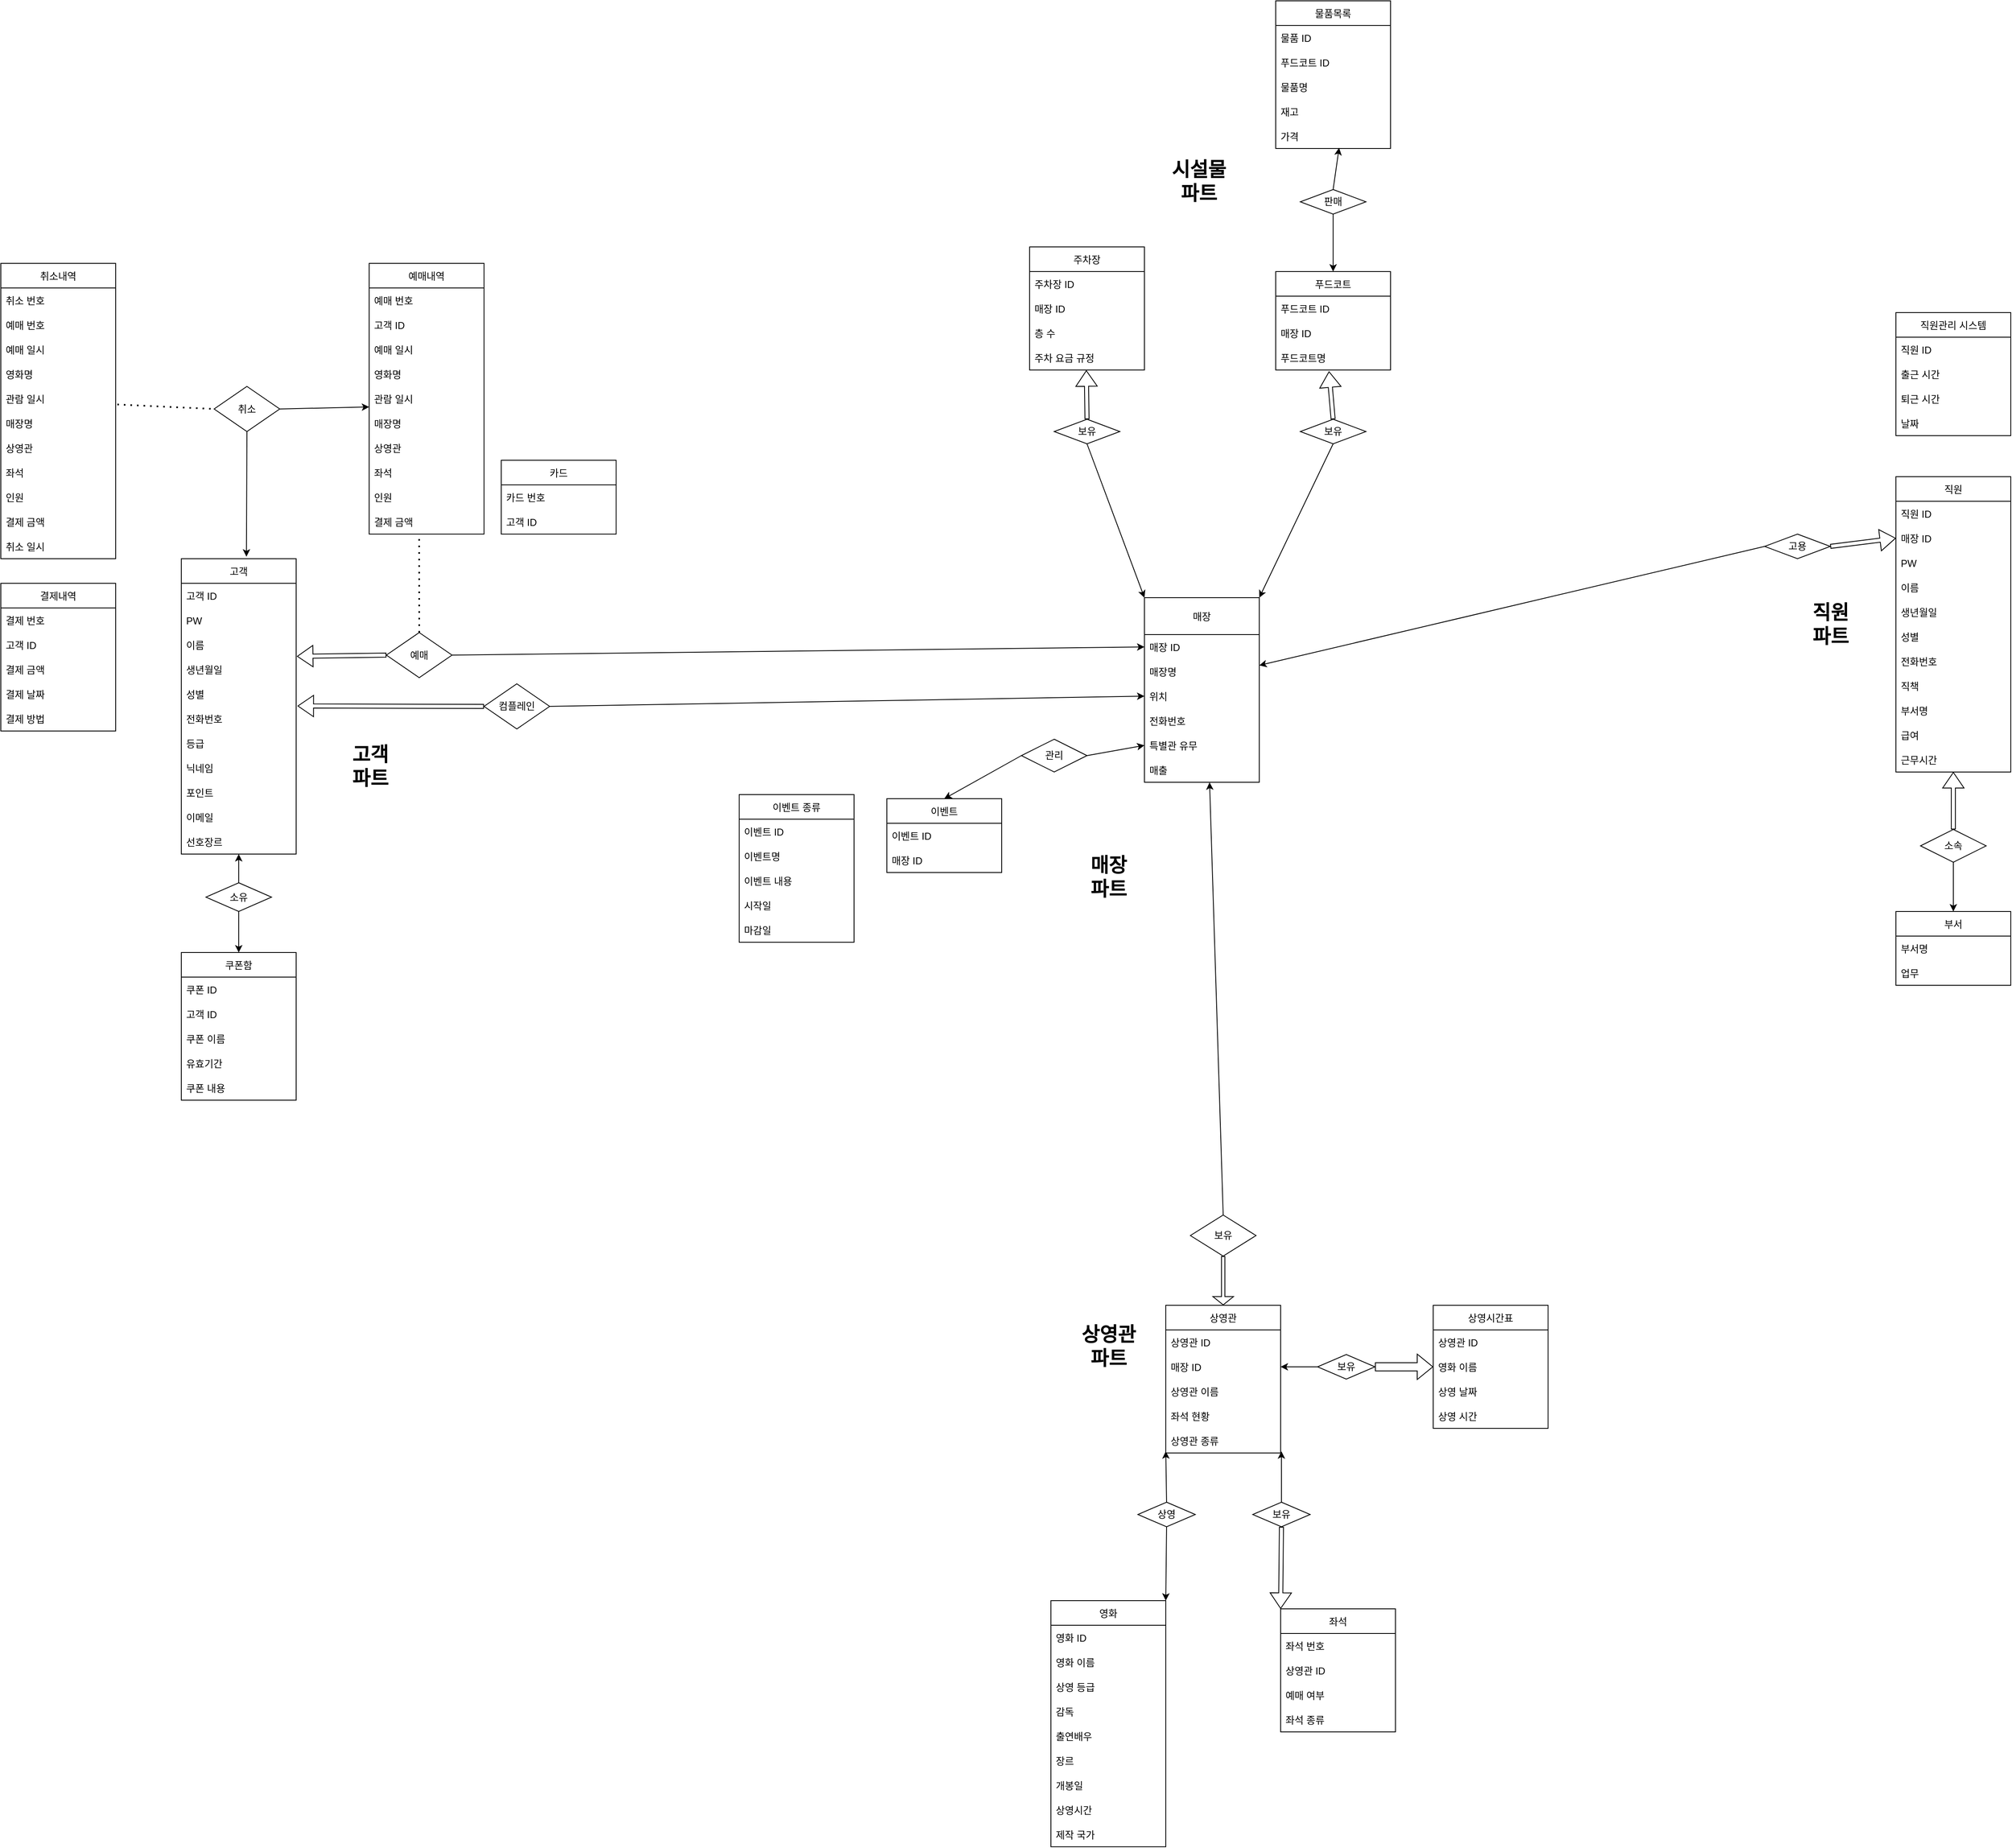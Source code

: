 <mxfile version="15.5.6" type="github" pages="2">
  <diagram id="wl7NIfgXZob2GiVpN4U7" name="E-R">
    <mxGraphModel dx="4155" dy="1885" grid="1" gridSize="10" guides="1" tooltips="1" connect="1" arrows="1" fold="1" page="1" pageScale="1" pageWidth="1654" pageHeight="2336" math="0" shadow="0">
      <root>
        <mxCell id="0" />
        <mxCell id="1" parent="0" />
        <mxCell id="WYWjUhm8YObNl2KhzV3R-1" value="취소내역" style="swimlane;fontStyle=0;childLayout=stackLayout;horizontal=1;startSize=30;horizontalStack=0;resizeParent=1;resizeParentMax=0;resizeLast=0;collapsible=1;marginBottom=0;" parent="1" vertex="1">
          <mxGeometry x="500" y="340" width="140" height="360" as="geometry" />
        </mxCell>
        <mxCell id="WYWjUhm8YObNl2KhzV3R-2" value="취소 번호" style="text;strokeColor=none;fillColor=none;align=left;verticalAlign=middle;spacingLeft=4;spacingRight=4;overflow=hidden;points=[[0,0.5],[1,0.5]];portConstraint=eastwest;rotatable=0;" parent="WYWjUhm8YObNl2KhzV3R-1" vertex="1">
          <mxGeometry y="30" width="140" height="30" as="geometry" />
        </mxCell>
        <mxCell id="eux5ETpcmqmiEMaok0SH-27" value="예매 번호" style="text;strokeColor=none;fillColor=none;align=left;verticalAlign=middle;spacingLeft=4;spacingRight=4;overflow=hidden;points=[[0,0.5],[1,0.5]];portConstraint=eastwest;rotatable=0;" parent="WYWjUhm8YObNl2KhzV3R-1" vertex="1">
          <mxGeometry y="60" width="140" height="30" as="geometry" />
        </mxCell>
        <mxCell id="eux5ETpcmqmiEMaok0SH-30" value="예매 일시" style="text;strokeColor=none;fillColor=none;align=left;verticalAlign=middle;spacingLeft=4;spacingRight=4;overflow=hidden;points=[[0,0.5],[1,0.5]];portConstraint=eastwest;rotatable=0;" parent="WYWjUhm8YObNl2KhzV3R-1" vertex="1">
          <mxGeometry y="90" width="140" height="30" as="geometry" />
        </mxCell>
        <mxCell id="zI3FBDW7Pap5S3CXbZqt-8" value="영화명" style="text;strokeColor=none;fillColor=none;align=left;verticalAlign=middle;spacingLeft=4;spacingRight=4;overflow=hidden;points=[[0,0.5],[1,0.5]];portConstraint=eastwest;rotatable=0;" parent="WYWjUhm8YObNl2KhzV3R-1" vertex="1">
          <mxGeometry y="120" width="140" height="30" as="geometry" />
        </mxCell>
        <mxCell id="zI3FBDW7Pap5S3CXbZqt-7" value="관람 일시" style="text;strokeColor=none;fillColor=none;align=left;verticalAlign=middle;spacingLeft=4;spacingRight=4;overflow=hidden;points=[[0,0.5],[1,0.5]];portConstraint=eastwest;rotatable=0;" parent="WYWjUhm8YObNl2KhzV3R-1" vertex="1">
          <mxGeometry y="150" width="140" height="30" as="geometry" />
        </mxCell>
        <mxCell id="cKguODEbhtYFb7qhuA4d-13" value="매장명" style="text;strokeColor=none;fillColor=none;align=left;verticalAlign=middle;spacingLeft=4;spacingRight=4;overflow=hidden;points=[[0,0.5],[1,0.5]];portConstraint=eastwest;rotatable=0;" parent="WYWjUhm8YObNl2KhzV3R-1" vertex="1">
          <mxGeometry y="180" width="140" height="30" as="geometry" />
        </mxCell>
        <mxCell id="eux5ETpcmqmiEMaok0SH-32" value="상영관" style="text;strokeColor=none;fillColor=none;align=left;verticalAlign=middle;spacingLeft=4;spacingRight=4;overflow=hidden;points=[[0,0.5],[1,0.5]];portConstraint=eastwest;rotatable=0;" parent="WYWjUhm8YObNl2KhzV3R-1" vertex="1">
          <mxGeometry y="210" width="140" height="30" as="geometry" />
        </mxCell>
        <mxCell id="eux5ETpcmqmiEMaok0SH-31" value="좌석" style="text;strokeColor=none;fillColor=none;align=left;verticalAlign=middle;spacingLeft=4;spacingRight=4;overflow=hidden;points=[[0,0.5],[1,0.5]];portConstraint=eastwest;rotatable=0;" parent="WYWjUhm8YObNl2KhzV3R-1" vertex="1">
          <mxGeometry y="240" width="140" height="30" as="geometry" />
        </mxCell>
        <mxCell id="zI3FBDW7Pap5S3CXbZqt-5" value="인원" style="text;strokeColor=none;fillColor=none;align=left;verticalAlign=middle;spacingLeft=4;spacingRight=4;overflow=hidden;points=[[0,0.5],[1,0.5]];portConstraint=eastwest;rotatable=0;" parent="WYWjUhm8YObNl2KhzV3R-1" vertex="1">
          <mxGeometry y="270" width="140" height="30" as="geometry" />
        </mxCell>
        <mxCell id="zI3FBDW7Pap5S3CXbZqt-4" value="결제 금액" style="text;strokeColor=none;fillColor=none;align=left;verticalAlign=middle;spacingLeft=4;spacingRight=4;overflow=hidden;points=[[0,0.5],[1,0.5]];portConstraint=eastwest;rotatable=0;" parent="WYWjUhm8YObNl2KhzV3R-1" vertex="1">
          <mxGeometry y="300" width="140" height="30" as="geometry" />
        </mxCell>
        <mxCell id="eux5ETpcmqmiEMaok0SH-33" value="취소 일시" style="text;strokeColor=none;fillColor=none;align=left;verticalAlign=middle;spacingLeft=4;spacingRight=4;overflow=hidden;points=[[0,0.5],[1,0.5]];portConstraint=eastwest;rotatable=0;" parent="WYWjUhm8YObNl2KhzV3R-1" vertex="1">
          <mxGeometry y="330" width="140" height="30" as="geometry" />
        </mxCell>
        <mxCell id="WYWjUhm8YObNl2KhzV3R-15" value="영화" style="swimlane;fontStyle=0;childLayout=stackLayout;horizontal=1;startSize=30;horizontalStack=0;resizeParent=1;resizeParentMax=0;resizeLast=0;collapsible=1;marginBottom=0;" parent="1" vertex="1">
          <mxGeometry x="1780" y="1970" width="140" height="300" as="geometry" />
        </mxCell>
        <mxCell id="WYWjUhm8YObNl2KhzV3R-16" value="영화 ID" style="text;strokeColor=none;fillColor=none;align=left;verticalAlign=middle;spacingLeft=4;spacingRight=4;overflow=hidden;points=[[0,0.5],[1,0.5]];portConstraint=eastwest;rotatable=0;" parent="WYWjUhm8YObNl2KhzV3R-15" vertex="1">
          <mxGeometry y="30" width="140" height="30" as="geometry" />
        </mxCell>
        <mxCell id="WYWjUhm8YObNl2KhzV3R-17" value="영화 이름" style="text;strokeColor=none;fillColor=none;align=left;verticalAlign=middle;spacingLeft=4;spacingRight=4;overflow=hidden;points=[[0,0.5],[1,0.5]];portConstraint=eastwest;rotatable=0;" parent="WYWjUhm8YObNl2KhzV3R-15" vertex="1">
          <mxGeometry y="60" width="140" height="30" as="geometry" />
        </mxCell>
        <mxCell id="WYWjUhm8YObNl2KhzV3R-18" value="상영 등급" style="text;strokeColor=none;fillColor=none;align=left;verticalAlign=middle;spacingLeft=4;spacingRight=4;overflow=hidden;points=[[0,0.5],[1,0.5]];portConstraint=eastwest;rotatable=0;" parent="WYWjUhm8YObNl2KhzV3R-15" vertex="1">
          <mxGeometry y="90" width="140" height="30" as="geometry" />
        </mxCell>
        <mxCell id="WYWjUhm8YObNl2KhzV3R-19" value="감독" style="text;strokeColor=none;fillColor=none;align=left;verticalAlign=middle;spacingLeft=4;spacingRight=4;overflow=hidden;points=[[0,0.5],[1,0.5]];portConstraint=eastwest;rotatable=0;" parent="WYWjUhm8YObNl2KhzV3R-15" vertex="1">
          <mxGeometry y="120" width="140" height="30" as="geometry" />
        </mxCell>
        <mxCell id="WYWjUhm8YObNl2KhzV3R-126" value="출연배우" style="text;strokeColor=none;fillColor=none;align=left;verticalAlign=middle;spacingLeft=4;spacingRight=4;overflow=hidden;points=[[0,0.5],[1,0.5]];portConstraint=eastwest;rotatable=0;" parent="WYWjUhm8YObNl2KhzV3R-15" vertex="1">
          <mxGeometry y="150" width="140" height="30" as="geometry" />
        </mxCell>
        <mxCell id="WYWjUhm8YObNl2KhzV3R-21" value="장르" style="text;strokeColor=none;fillColor=none;align=left;verticalAlign=middle;spacingLeft=4;spacingRight=4;overflow=hidden;points=[[0,0.5],[1,0.5]];portConstraint=eastwest;rotatable=0;" parent="WYWjUhm8YObNl2KhzV3R-15" vertex="1">
          <mxGeometry y="180" width="140" height="30" as="geometry" />
        </mxCell>
        <mxCell id="0jpGqaHGPof7GPKdyG1Q-2" value="개봉일" style="text;strokeColor=none;fillColor=none;align=left;verticalAlign=middle;spacingLeft=4;spacingRight=4;overflow=hidden;points=[[0,0.5],[1,0.5]];portConstraint=eastwest;rotatable=0;" parent="WYWjUhm8YObNl2KhzV3R-15" vertex="1">
          <mxGeometry y="210" width="140" height="30" as="geometry" />
        </mxCell>
        <mxCell id="0jpGqaHGPof7GPKdyG1Q-3" value="상영시간" style="text;strokeColor=none;fillColor=none;align=left;verticalAlign=middle;spacingLeft=4;spacingRight=4;overflow=hidden;points=[[0,0.5],[1,0.5]];portConstraint=eastwest;rotatable=0;" parent="WYWjUhm8YObNl2KhzV3R-15" vertex="1">
          <mxGeometry y="240" width="140" height="30" as="geometry" />
        </mxCell>
        <mxCell id="0jpGqaHGPof7GPKdyG1Q-4" value="제작 국가" style="text;strokeColor=none;fillColor=none;align=left;verticalAlign=middle;spacingLeft=4;spacingRight=4;overflow=hidden;points=[[0,0.5],[1,0.5]];portConstraint=eastwest;rotatable=0;" parent="WYWjUhm8YObNl2KhzV3R-15" vertex="1">
          <mxGeometry y="270" width="140" height="30" as="geometry" />
        </mxCell>
        <mxCell id="WYWjUhm8YObNl2KhzV3R-25" value="예매" style="shape=rhombus;perimeter=rhombusPerimeter;whiteSpace=wrap;html=1;align=center;" parent="1" vertex="1">
          <mxGeometry x="970" y="790" width="80" height="55" as="geometry" />
        </mxCell>
        <mxCell id="WYWjUhm8YObNl2KhzV3R-35" value="취소" style="shape=rhombus;perimeter=rhombusPerimeter;whiteSpace=wrap;html=1;align=center;" parent="1" vertex="1">
          <mxGeometry x="760" y="490" width="80" height="55" as="geometry" />
        </mxCell>
        <mxCell id="WYWjUhm8YObNl2KhzV3R-42" value="상영시간표" style="swimlane;fontStyle=0;childLayout=stackLayout;horizontal=1;startSize=30;horizontalStack=0;resizeParent=1;resizeParentMax=0;resizeLast=0;collapsible=1;marginBottom=0;" parent="1" vertex="1">
          <mxGeometry x="2246" y="1610" width="140" height="150" as="geometry" />
        </mxCell>
        <mxCell id="WYWjUhm8YObNl2KhzV3R-44" value="상영관 ID" style="text;strokeColor=none;fillColor=none;align=left;verticalAlign=middle;spacingLeft=4;spacingRight=4;overflow=hidden;points=[[0,0.5],[1,0.5]];portConstraint=eastwest;rotatable=0;" parent="WYWjUhm8YObNl2KhzV3R-42" vertex="1">
          <mxGeometry y="30" width="140" height="30" as="geometry" />
        </mxCell>
        <mxCell id="WYWjUhm8YObNl2KhzV3R-45" value="영화 이름" style="text;strokeColor=none;fillColor=none;align=left;verticalAlign=middle;spacingLeft=4;spacingRight=4;overflow=hidden;points=[[0,0.5],[1,0.5]];portConstraint=eastwest;rotatable=0;" parent="WYWjUhm8YObNl2KhzV3R-42" vertex="1">
          <mxGeometry y="60" width="140" height="30" as="geometry" />
        </mxCell>
        <mxCell id="WYWjUhm8YObNl2KhzV3R-46" value="상영 날짜" style="text;strokeColor=none;fillColor=none;align=left;verticalAlign=middle;spacingLeft=4;spacingRight=4;overflow=hidden;points=[[0,0.5],[1,0.5]];portConstraint=eastwest;rotatable=0;" parent="WYWjUhm8YObNl2KhzV3R-42" vertex="1">
          <mxGeometry y="90" width="140" height="30" as="geometry" />
        </mxCell>
        <mxCell id="WYWjUhm8YObNl2KhzV3R-47" value="상영 시간" style="text;strokeColor=none;fillColor=none;align=left;verticalAlign=middle;spacingLeft=4;spacingRight=4;overflow=hidden;points=[[0,0.5],[1,0.5]];portConstraint=eastwest;rotatable=0;" parent="WYWjUhm8YObNl2KhzV3R-42" vertex="1">
          <mxGeometry y="120" width="140" height="30" as="geometry" />
        </mxCell>
        <mxCell id="WYWjUhm8YObNl2KhzV3R-49" value="상영관" style="swimlane;fontStyle=0;childLayout=stackLayout;horizontal=1;startSize=30;horizontalStack=0;resizeParent=1;resizeParentMax=0;resizeLast=0;collapsible=1;marginBottom=0;" parent="1" vertex="1">
          <mxGeometry x="1920" y="1610" width="140" height="180" as="geometry" />
        </mxCell>
        <mxCell id="WYWjUhm8YObNl2KhzV3R-50" value="상영관 ID" style="text;strokeColor=none;fillColor=none;align=left;verticalAlign=middle;spacingLeft=4;spacingRight=4;overflow=hidden;points=[[0,0.5],[1,0.5]];portConstraint=eastwest;rotatable=0;" parent="WYWjUhm8YObNl2KhzV3R-49" vertex="1">
          <mxGeometry y="30" width="140" height="30" as="geometry" />
        </mxCell>
        <mxCell id="WYWjUhm8YObNl2KhzV3R-51" value="매장 ID" style="text;strokeColor=none;fillColor=none;align=left;verticalAlign=middle;spacingLeft=4;spacingRight=4;overflow=hidden;points=[[0,0.5],[1,0.5]];portConstraint=eastwest;rotatable=0;" parent="WYWjUhm8YObNl2KhzV3R-49" vertex="1">
          <mxGeometry y="60" width="140" height="30" as="geometry" />
        </mxCell>
        <mxCell id="WYWjUhm8YObNl2KhzV3R-53" value="상영관 이름" style="text;strokeColor=none;fillColor=none;align=left;verticalAlign=middle;spacingLeft=4;spacingRight=4;overflow=hidden;points=[[0,0.5],[1,0.5]];portConstraint=eastwest;rotatable=0;" parent="WYWjUhm8YObNl2KhzV3R-49" vertex="1">
          <mxGeometry y="90" width="140" height="30" as="geometry" />
        </mxCell>
        <mxCell id="cKguODEbhtYFb7qhuA4d-14" value="좌석 현황" style="text;strokeColor=none;fillColor=none;align=left;verticalAlign=middle;spacingLeft=4;spacingRight=4;overflow=hidden;points=[[0,0.5],[1,0.5]];portConstraint=eastwest;rotatable=0;" parent="WYWjUhm8YObNl2KhzV3R-49" vertex="1">
          <mxGeometry y="120" width="140" height="30" as="geometry" />
        </mxCell>
        <mxCell id="2ric9XNbPDOC2nrLQo_Z-3" value="상영관 종류" style="text;strokeColor=none;fillColor=none;align=left;verticalAlign=middle;spacingLeft=4;spacingRight=4;overflow=hidden;points=[[0,0.5],[1,0.5]];portConstraint=eastwest;rotatable=0;" parent="WYWjUhm8YObNl2KhzV3R-49" vertex="1">
          <mxGeometry y="150" width="140" height="30" as="geometry" />
        </mxCell>
        <mxCell id="WYWjUhm8YObNl2KhzV3R-62" value="매장" style="swimlane;fontStyle=0;childLayout=stackLayout;horizontal=1;startSize=45;horizontalStack=0;resizeParent=1;resizeParentMax=0;resizeLast=0;collapsible=1;marginBottom=0;" parent="1" vertex="1">
          <mxGeometry x="1894" y="747.5" width="140" height="225" as="geometry" />
        </mxCell>
        <mxCell id="WYWjUhm8YObNl2KhzV3R-63" value="매장 ID" style="text;strokeColor=none;fillColor=none;align=left;verticalAlign=middle;spacingLeft=4;spacingRight=4;overflow=hidden;points=[[0,0.5],[1,0.5]];portConstraint=eastwest;rotatable=0;" parent="WYWjUhm8YObNl2KhzV3R-62" vertex="1">
          <mxGeometry y="45" width="140" height="30" as="geometry" />
        </mxCell>
        <mxCell id="WYWjUhm8YObNl2KhzV3R-64" value="매장명" style="text;strokeColor=none;fillColor=none;align=left;verticalAlign=middle;spacingLeft=4;spacingRight=4;overflow=hidden;points=[[0,0.5],[1,0.5]];portConstraint=eastwest;rotatable=0;" parent="WYWjUhm8YObNl2KhzV3R-62" vertex="1">
          <mxGeometry y="75" width="140" height="30" as="geometry" />
        </mxCell>
        <mxCell id="WYWjUhm8YObNl2KhzV3R-67" value="위치" style="text;strokeColor=none;fillColor=none;align=left;verticalAlign=middle;spacingLeft=4;spacingRight=4;overflow=hidden;points=[[0,0.5],[1,0.5]];portConstraint=eastwest;rotatable=0;" parent="WYWjUhm8YObNl2KhzV3R-62" vertex="1">
          <mxGeometry y="105" width="140" height="30" as="geometry" />
        </mxCell>
        <mxCell id="WYWjUhm8YObNl2KhzV3R-68" value="전화번호" style="text;strokeColor=none;fillColor=none;align=left;verticalAlign=middle;spacingLeft=4;spacingRight=4;overflow=hidden;points=[[0,0.5],[1,0.5]];portConstraint=eastwest;rotatable=0;" parent="WYWjUhm8YObNl2KhzV3R-62" vertex="1">
          <mxGeometry y="135" width="140" height="30" as="geometry" />
        </mxCell>
        <mxCell id="eux5ETpcmqmiEMaok0SH-3" value="특별관 유무" style="text;strokeColor=none;fillColor=none;align=left;verticalAlign=middle;spacingLeft=4;spacingRight=4;overflow=hidden;points=[[0,0.5],[1,0.5]];portConstraint=eastwest;rotatable=0;" parent="WYWjUhm8YObNl2KhzV3R-62" vertex="1">
          <mxGeometry y="165" width="140" height="30" as="geometry" />
        </mxCell>
        <mxCell id="eux5ETpcmqmiEMaok0SH-7" value="매출" style="text;strokeColor=none;fillColor=none;align=left;verticalAlign=middle;spacingLeft=4;spacingRight=4;overflow=hidden;points=[[0,0.5],[1,0.5]];portConstraint=eastwest;rotatable=0;" parent="WYWjUhm8YObNl2KhzV3R-62" vertex="1">
          <mxGeometry y="195" width="140" height="30" as="geometry" />
        </mxCell>
        <mxCell id="WYWjUhm8YObNl2KhzV3R-72" value="직원" style="swimlane;fontStyle=0;childLayout=stackLayout;horizontal=1;startSize=30;horizontalStack=0;resizeParent=1;resizeParentMax=0;resizeLast=0;collapsible=1;marginBottom=0;" parent="1" vertex="1">
          <mxGeometry x="2810" y="600" width="140" height="360" as="geometry" />
        </mxCell>
        <mxCell id="WYWjUhm8YObNl2KhzV3R-73" value="직원 ID" style="text;strokeColor=none;fillColor=none;align=left;verticalAlign=middle;spacingLeft=4;spacingRight=4;overflow=hidden;points=[[0,0.5],[1,0.5]];portConstraint=eastwest;rotatable=0;" parent="WYWjUhm8YObNl2KhzV3R-72" vertex="1">
          <mxGeometry y="30" width="140" height="30" as="geometry" />
        </mxCell>
        <mxCell id="eux5ETpcmqmiEMaok0SH-66" value="매장 ID" style="text;strokeColor=none;fillColor=none;align=left;verticalAlign=middle;spacingLeft=4;spacingRight=4;overflow=hidden;points=[[0,0.5],[1,0.5]];portConstraint=eastwest;rotatable=0;" parent="WYWjUhm8YObNl2KhzV3R-72" vertex="1">
          <mxGeometry y="60" width="140" height="30" as="geometry" />
        </mxCell>
        <mxCell id="eux5ETpcmqmiEMaok0SH-6" value="PW" style="text;strokeColor=none;fillColor=none;align=left;verticalAlign=middle;spacingLeft=4;spacingRight=4;overflow=hidden;points=[[0,0.5],[1,0.5]];portConstraint=eastwest;rotatable=0;" parent="WYWjUhm8YObNl2KhzV3R-72" vertex="1">
          <mxGeometry y="90" width="140" height="30" as="geometry" />
        </mxCell>
        <mxCell id="WYWjUhm8YObNl2KhzV3R-74" value="이름" style="text;strokeColor=none;fillColor=none;align=left;verticalAlign=middle;spacingLeft=4;spacingRight=4;overflow=hidden;points=[[0,0.5],[1,0.5]];portConstraint=eastwest;rotatable=0;" parent="WYWjUhm8YObNl2KhzV3R-72" vertex="1">
          <mxGeometry y="120" width="140" height="30" as="geometry" />
        </mxCell>
        <mxCell id="eux5ETpcmqmiEMaok0SH-64" value="생년월일" style="text;strokeColor=none;fillColor=none;align=left;verticalAlign=middle;spacingLeft=4;spacingRight=4;overflow=hidden;points=[[0,0.5],[1,0.5]];portConstraint=eastwest;rotatable=0;" parent="WYWjUhm8YObNl2KhzV3R-72" vertex="1">
          <mxGeometry y="150" width="140" height="30" as="geometry" />
        </mxCell>
        <mxCell id="WYWjUhm8YObNl2KhzV3R-75" value="성별" style="text;strokeColor=none;fillColor=none;align=left;verticalAlign=middle;spacingLeft=4;spacingRight=4;overflow=hidden;points=[[0,0.5],[1,0.5]];portConstraint=eastwest;rotatable=0;" parent="WYWjUhm8YObNl2KhzV3R-72" vertex="1">
          <mxGeometry y="180" width="140" height="30" as="geometry" />
        </mxCell>
        <mxCell id="eux5ETpcmqmiEMaok0SH-65" value="전화번호" style="text;strokeColor=none;fillColor=none;align=left;verticalAlign=middle;spacingLeft=4;spacingRight=4;overflow=hidden;points=[[0,0.5],[1,0.5]];portConstraint=eastwest;rotatable=0;" parent="WYWjUhm8YObNl2KhzV3R-72" vertex="1">
          <mxGeometry y="210" width="140" height="30" as="geometry" />
        </mxCell>
        <mxCell id="WYWjUhm8YObNl2KhzV3R-78" value="직책" style="text;strokeColor=none;fillColor=none;align=left;verticalAlign=middle;spacingLeft=4;spacingRight=4;overflow=hidden;points=[[0,0.5],[1,0.5]];portConstraint=eastwest;rotatable=0;" parent="WYWjUhm8YObNl2KhzV3R-72" vertex="1">
          <mxGeometry y="240" width="140" height="30" as="geometry" />
        </mxCell>
        <mxCell id="WYWjUhm8YObNl2KhzV3R-80" value="부서명" style="text;strokeColor=none;fillColor=none;align=left;verticalAlign=middle;spacingLeft=4;spacingRight=4;overflow=hidden;points=[[0,0.5],[1,0.5]];portConstraint=eastwest;rotatable=0;" parent="WYWjUhm8YObNl2KhzV3R-72" vertex="1">
          <mxGeometry y="270" width="140" height="30" as="geometry" />
        </mxCell>
        <mxCell id="WYWjUhm8YObNl2KhzV3R-81" value="급여" style="text;strokeColor=none;fillColor=none;align=left;verticalAlign=middle;spacingLeft=4;spacingRight=4;overflow=hidden;points=[[0,0.5],[1,0.5]];portConstraint=eastwest;rotatable=0;" parent="WYWjUhm8YObNl2KhzV3R-72" vertex="1">
          <mxGeometry y="300" width="140" height="30" as="geometry" />
        </mxCell>
        <mxCell id="WYWjUhm8YObNl2KhzV3R-82" value="근무시간" style="text;strokeColor=none;fillColor=none;align=left;verticalAlign=middle;spacingLeft=4;spacingRight=4;overflow=hidden;points=[[0,0.5],[1,0.5]];portConstraint=eastwest;rotatable=0;" parent="WYWjUhm8YObNl2KhzV3R-72" vertex="1">
          <mxGeometry y="330" width="140" height="30" as="geometry" />
        </mxCell>
        <mxCell id="WYWjUhm8YObNl2KhzV3R-83" value="부서" style="swimlane;fontStyle=0;childLayout=stackLayout;horizontal=1;startSize=30;horizontalStack=0;resizeParent=1;resizeParentMax=0;resizeLast=0;collapsible=1;marginBottom=0;" parent="1" vertex="1">
          <mxGeometry x="2810" y="1130" width="140" height="90" as="geometry" />
        </mxCell>
        <mxCell id="WYWjUhm8YObNl2KhzV3R-84" value="부서명" style="text;strokeColor=none;fillColor=none;align=left;verticalAlign=middle;spacingLeft=4;spacingRight=4;overflow=hidden;points=[[0,0.5],[1,0.5]];portConstraint=eastwest;rotatable=0;" parent="WYWjUhm8YObNl2KhzV3R-83" vertex="1">
          <mxGeometry y="30" width="140" height="30" as="geometry" />
        </mxCell>
        <mxCell id="WYWjUhm8YObNl2KhzV3R-85" value="업무" style="text;strokeColor=none;fillColor=none;align=left;verticalAlign=middle;spacingLeft=4;spacingRight=4;overflow=hidden;points=[[0,0.5],[1,0.5]];portConstraint=eastwest;rotatable=0;" parent="WYWjUhm8YObNl2KhzV3R-83" vertex="1">
          <mxGeometry y="60" width="140" height="30" as="geometry" />
        </mxCell>
        <mxCell id="WYWjUhm8YObNl2KhzV3R-86" value="직원관리 시스템" style="swimlane;fontStyle=0;childLayout=stackLayout;horizontal=1;startSize=30;horizontalStack=0;resizeParent=1;resizeParentMax=0;resizeLast=0;collapsible=1;marginBottom=0;" parent="1" vertex="1">
          <mxGeometry x="2810" y="400" width="140" height="150" as="geometry" />
        </mxCell>
        <mxCell id="WYWjUhm8YObNl2KhzV3R-87" value="직원 ID" style="text;strokeColor=none;fillColor=none;align=left;verticalAlign=middle;spacingLeft=4;spacingRight=4;overflow=hidden;points=[[0,0.5],[1,0.5]];portConstraint=eastwest;rotatable=0;" parent="WYWjUhm8YObNl2KhzV3R-86" vertex="1">
          <mxGeometry y="30" width="140" height="30" as="geometry" />
        </mxCell>
        <mxCell id="WYWjUhm8YObNl2KhzV3R-88" value="출근 시간" style="text;strokeColor=none;fillColor=none;align=left;verticalAlign=middle;spacingLeft=4;spacingRight=4;overflow=hidden;points=[[0,0.5],[1,0.5]];portConstraint=eastwest;rotatable=0;" parent="WYWjUhm8YObNl2KhzV3R-86" vertex="1">
          <mxGeometry y="60" width="140" height="30" as="geometry" />
        </mxCell>
        <mxCell id="WYWjUhm8YObNl2KhzV3R-92" value="퇴근 시간" style="text;strokeColor=none;fillColor=none;align=left;verticalAlign=middle;spacingLeft=4;spacingRight=4;overflow=hidden;points=[[0,0.5],[1,0.5]];portConstraint=eastwest;rotatable=0;" parent="WYWjUhm8YObNl2KhzV3R-86" vertex="1">
          <mxGeometry y="90" width="140" height="30" as="geometry" />
        </mxCell>
        <mxCell id="WYWjUhm8YObNl2KhzV3R-89" value="날짜" style="text;strokeColor=none;fillColor=none;align=left;verticalAlign=middle;spacingLeft=4;spacingRight=4;overflow=hidden;points=[[0,0.5],[1,0.5]];portConstraint=eastwest;rotatable=0;" parent="WYWjUhm8YObNl2KhzV3R-86" vertex="1">
          <mxGeometry y="120" width="140" height="30" as="geometry" />
        </mxCell>
        <mxCell id="WYWjUhm8YObNl2KhzV3R-121" value="이벤트" style="swimlane;fontStyle=0;childLayout=stackLayout;horizontal=1;startSize=30;horizontalStack=0;resizeParent=1;resizeParentMax=0;resizeLast=0;collapsible=1;marginBottom=0;" parent="1" vertex="1">
          <mxGeometry x="1580" y="992.5" width="140" height="90" as="geometry" />
        </mxCell>
        <mxCell id="WYWjUhm8YObNl2KhzV3R-122" value="이벤트 ID" style="text;strokeColor=none;fillColor=none;align=left;verticalAlign=middle;spacingLeft=4;spacingRight=4;overflow=hidden;points=[[0,0.5],[1,0.5]];portConstraint=eastwest;rotatable=0;" parent="WYWjUhm8YObNl2KhzV3R-121" vertex="1">
          <mxGeometry y="30" width="140" height="30" as="geometry" />
        </mxCell>
        <mxCell id="WYWjUhm8YObNl2KhzV3R-143" value="매장 ID" style="text;strokeColor=none;fillColor=none;align=left;verticalAlign=middle;spacingLeft=4;spacingRight=4;overflow=hidden;points=[[0,0.5],[1,0.5]];portConstraint=eastwest;rotatable=0;" parent="WYWjUhm8YObNl2KhzV3R-121" vertex="1">
          <mxGeometry y="60" width="140" height="30" as="geometry" />
        </mxCell>
        <mxCell id="WYWjUhm8YObNl2KhzV3R-134" value="좌석" style="swimlane;fontStyle=0;childLayout=stackLayout;horizontal=1;startSize=30;horizontalStack=0;resizeParent=1;resizeParentMax=0;resizeLast=0;collapsible=1;marginBottom=0;" parent="1" vertex="1">
          <mxGeometry x="2060" y="1980" width="140" height="150" as="geometry" />
        </mxCell>
        <mxCell id="WYWjUhm8YObNl2KhzV3R-135" value="좌석 번호" style="text;strokeColor=none;fillColor=none;align=left;verticalAlign=middle;spacingLeft=4;spacingRight=4;overflow=hidden;points=[[0,0.5],[1,0.5]];portConstraint=eastwest;rotatable=0;" parent="WYWjUhm8YObNl2KhzV3R-134" vertex="1">
          <mxGeometry y="30" width="140" height="30" as="geometry" />
        </mxCell>
        <mxCell id="eux5ETpcmqmiEMaok0SH-1" value="상영관 ID" style="text;strokeColor=none;fillColor=none;align=left;verticalAlign=middle;spacingLeft=4;spacingRight=4;overflow=hidden;points=[[0,0.5],[1,0.5]];portConstraint=eastwest;rotatable=0;" parent="WYWjUhm8YObNl2KhzV3R-134" vertex="1">
          <mxGeometry y="60" width="140" height="30" as="geometry" />
        </mxCell>
        <mxCell id="WYWjUhm8YObNl2KhzV3R-120" value="예매 여부" style="text;strokeColor=none;fillColor=none;align=left;verticalAlign=middle;spacingLeft=4;spacingRight=4;overflow=hidden;points=[[0,0.5],[1,0.5]];portConstraint=eastwest;rotatable=0;" parent="WYWjUhm8YObNl2KhzV3R-134" vertex="1">
          <mxGeometry y="90" width="140" height="30" as="geometry" />
        </mxCell>
        <mxCell id="eux5ETpcmqmiEMaok0SH-4" value="좌석 종류" style="text;strokeColor=none;fillColor=none;align=left;verticalAlign=middle;spacingLeft=4;spacingRight=4;overflow=hidden;points=[[0,0.5],[1,0.5]];portConstraint=eastwest;rotatable=0;" parent="WYWjUhm8YObNl2KhzV3R-134" vertex="1">
          <mxGeometry y="120" width="140" height="30" as="geometry" />
        </mxCell>
        <mxCell id="RoAabJP-WERvAbmFDm9a-14" value="고객" style="swimlane;fontStyle=0;childLayout=stackLayout;horizontal=1;startSize=30;horizontalStack=0;resizeParent=1;resizeParentMax=0;resizeLast=0;collapsible=1;marginBottom=0;" parent="1" vertex="1">
          <mxGeometry x="720" y="700" width="140" height="360" as="geometry" />
        </mxCell>
        <mxCell id="RoAabJP-WERvAbmFDm9a-15" value="고객 ID " style="text;strokeColor=none;fillColor=none;align=left;verticalAlign=middle;spacingLeft=4;spacingRight=4;overflow=hidden;points=[[0,0.5],[1,0.5]];portConstraint=eastwest;rotatable=0;" parent="RoAabJP-WERvAbmFDm9a-14" vertex="1">
          <mxGeometry y="30" width="140" height="30" as="geometry" />
        </mxCell>
        <mxCell id="RoAabJP-WERvAbmFDm9a-16" value="PW" style="text;strokeColor=none;fillColor=none;align=left;verticalAlign=middle;spacingLeft=4;spacingRight=4;overflow=hidden;points=[[0,0.5],[1,0.5]];portConstraint=eastwest;rotatable=0;" parent="RoAabJP-WERvAbmFDm9a-14" vertex="1">
          <mxGeometry y="60" width="140" height="30" as="geometry" />
        </mxCell>
        <mxCell id="RoAabJP-WERvAbmFDm9a-17" value="이름    " style="text;strokeColor=none;fillColor=none;align=left;verticalAlign=middle;spacingLeft=4;spacingRight=4;overflow=hidden;points=[[0,0.5],[1,0.5]];portConstraint=eastwest;rotatable=0;" parent="RoAabJP-WERvAbmFDm9a-14" vertex="1">
          <mxGeometry y="90" width="140" height="30" as="geometry" />
        </mxCell>
        <mxCell id="RoAabJP-WERvAbmFDm9a-18" value="생년월일" style="text;strokeColor=none;fillColor=none;align=left;verticalAlign=middle;spacingLeft=4;spacingRight=4;overflow=hidden;points=[[0,0.5],[1,0.5]];portConstraint=eastwest;rotatable=0;" parent="RoAabJP-WERvAbmFDm9a-14" vertex="1">
          <mxGeometry y="120" width="140" height="30" as="geometry" />
        </mxCell>
        <mxCell id="RoAabJP-WERvAbmFDm9a-19" value="성별" style="text;strokeColor=none;fillColor=none;align=left;verticalAlign=middle;spacingLeft=4;spacingRight=4;overflow=hidden;points=[[0,0.5],[1,0.5]];portConstraint=eastwest;rotatable=0;" parent="RoAabJP-WERvAbmFDm9a-14" vertex="1">
          <mxGeometry y="150" width="140" height="30" as="geometry" />
        </mxCell>
        <mxCell id="RoAabJP-WERvAbmFDm9a-20" value="전화번호" style="text;strokeColor=none;fillColor=none;align=left;verticalAlign=middle;spacingLeft=4;spacingRight=4;overflow=hidden;points=[[0,0.5],[1,0.5]];portConstraint=eastwest;rotatable=0;" parent="RoAabJP-WERvAbmFDm9a-14" vertex="1">
          <mxGeometry y="180" width="140" height="30" as="geometry" />
        </mxCell>
        <mxCell id="RoAabJP-WERvAbmFDm9a-21" value="등급" style="text;strokeColor=none;fillColor=none;align=left;verticalAlign=middle;spacingLeft=4;spacingRight=4;overflow=hidden;points=[[0,0.5],[1,0.5]];portConstraint=eastwest;rotatable=0;" parent="RoAabJP-WERvAbmFDm9a-14" vertex="1">
          <mxGeometry y="210" width="140" height="30" as="geometry" />
        </mxCell>
        <mxCell id="RoAabJP-WERvAbmFDm9a-22" value="닉네임" style="text;strokeColor=none;fillColor=none;align=left;verticalAlign=middle;spacingLeft=4;spacingRight=4;overflow=hidden;points=[[0,0.5],[1,0.5]];portConstraint=eastwest;rotatable=0;" parent="RoAabJP-WERvAbmFDm9a-14" vertex="1">
          <mxGeometry y="240" width="140" height="30" as="geometry" />
        </mxCell>
        <mxCell id="RoAabJP-WERvAbmFDm9a-24" value="포인트" style="text;strokeColor=none;fillColor=none;align=left;verticalAlign=middle;spacingLeft=4;spacingRight=4;overflow=hidden;points=[[0,0.5],[1,0.5]];portConstraint=eastwest;rotatable=0;" parent="RoAabJP-WERvAbmFDm9a-14" vertex="1">
          <mxGeometry y="270" width="140" height="30" as="geometry" />
        </mxCell>
        <mxCell id="RoAabJP-WERvAbmFDm9a-25" value="이메일" style="text;strokeColor=none;fillColor=none;align=left;verticalAlign=middle;spacingLeft=4;spacingRight=4;overflow=hidden;points=[[0,0.5],[1,0.5]];portConstraint=eastwest;rotatable=0;" parent="RoAabJP-WERvAbmFDm9a-14" vertex="1">
          <mxGeometry y="300" width="140" height="30" as="geometry" />
        </mxCell>
        <mxCell id="eux5ETpcmqmiEMaok0SH-2" value="선호장르" style="text;strokeColor=none;fillColor=none;align=left;verticalAlign=middle;spacingLeft=4;spacingRight=4;overflow=hidden;points=[[0,0.5],[1,0.5]];portConstraint=eastwest;rotatable=0;" parent="RoAabJP-WERvAbmFDm9a-14" vertex="1">
          <mxGeometry y="330" width="140" height="30" as="geometry" />
        </mxCell>
        <mxCell id="WYWjUhm8YObNl2KhzV3R-149" value="푸드코트" style="swimlane;fontStyle=0;childLayout=stackLayout;horizontal=1;startSize=30;horizontalStack=0;resizeParent=1;resizeParentMax=0;resizeLast=0;collapsible=1;marginBottom=0;" parent="1" vertex="1">
          <mxGeometry x="2054" y="350" width="140" height="120" as="geometry" />
        </mxCell>
        <mxCell id="WYWjUhm8YObNl2KhzV3R-150" value="푸드코트 ID" style="text;strokeColor=none;fillColor=none;align=left;verticalAlign=middle;spacingLeft=4;spacingRight=4;overflow=hidden;points=[[0,0.5],[1,0.5]];portConstraint=eastwest;rotatable=0;" parent="WYWjUhm8YObNl2KhzV3R-149" vertex="1">
          <mxGeometry y="30" width="140" height="30" as="geometry" />
        </mxCell>
        <mxCell id="eux5ETpcmqmiEMaok0SH-105" value="매장 ID" style="text;strokeColor=none;fillColor=none;align=left;verticalAlign=middle;spacingLeft=4;spacingRight=4;overflow=hidden;points=[[0,0.5],[1,0.5]];portConstraint=eastwest;rotatable=0;" parent="WYWjUhm8YObNl2KhzV3R-149" vertex="1">
          <mxGeometry y="60" width="140" height="30" as="geometry" />
        </mxCell>
        <mxCell id="2ric9XNbPDOC2nrLQo_Z-4" value="푸드코트명" style="text;strokeColor=none;fillColor=none;align=left;verticalAlign=middle;spacingLeft=4;spacingRight=4;overflow=hidden;points=[[0,0.5],[1,0.5]];portConstraint=eastwest;rotatable=0;" parent="WYWjUhm8YObNl2KhzV3R-149" vertex="1">
          <mxGeometry y="90" width="140" height="30" as="geometry" />
        </mxCell>
        <mxCell id="cKguODEbhtYFb7qhuA4d-1" value="쿠폰함" style="swimlane;fontStyle=0;childLayout=stackLayout;horizontal=1;startSize=30;horizontalStack=0;resizeParent=1;resizeParentMax=0;resizeLast=0;collapsible=1;marginBottom=0;" parent="1" vertex="1">
          <mxGeometry x="720" y="1180" width="140" height="180" as="geometry" />
        </mxCell>
        <mxCell id="cKguODEbhtYFb7qhuA4d-2" value="쿠폰 ID" style="text;strokeColor=none;fillColor=none;align=left;verticalAlign=middle;spacingLeft=4;spacingRight=4;overflow=hidden;points=[[0,0.5],[1,0.5]];portConstraint=eastwest;rotatable=0;" parent="cKguODEbhtYFb7qhuA4d-1" vertex="1">
          <mxGeometry y="30" width="140" height="30" as="geometry" />
        </mxCell>
        <mxCell id="cKguODEbhtYFb7qhuA4d-5" value="고객 ID" style="text;strokeColor=none;fillColor=none;align=left;verticalAlign=middle;spacingLeft=4;spacingRight=4;overflow=hidden;points=[[0,0.5],[1,0.5]];portConstraint=eastwest;rotatable=0;" parent="cKguODEbhtYFb7qhuA4d-1" vertex="1">
          <mxGeometry y="60" width="140" height="30" as="geometry" />
        </mxCell>
        <mxCell id="cKguODEbhtYFb7qhuA4d-3" value="쿠폰 이름" style="text;strokeColor=none;fillColor=none;align=left;verticalAlign=middle;spacingLeft=4;spacingRight=4;overflow=hidden;points=[[0,0.5],[1,0.5]];portConstraint=eastwest;rotatable=0;" parent="cKguODEbhtYFb7qhuA4d-1" vertex="1">
          <mxGeometry y="90" width="140" height="30" as="geometry" />
        </mxCell>
        <mxCell id="eux5ETpcmqmiEMaok0SH-26" value="유효기간" style="text;strokeColor=none;fillColor=none;align=left;verticalAlign=middle;spacingLeft=4;spacingRight=4;overflow=hidden;points=[[0,0.5],[1,0.5]];portConstraint=eastwest;rotatable=0;" parent="cKguODEbhtYFb7qhuA4d-1" vertex="1">
          <mxGeometry y="120" width="140" height="30" as="geometry" />
        </mxCell>
        <mxCell id="eux5ETpcmqmiEMaok0SH-25" value="쿠폰 내용" style="text;strokeColor=none;fillColor=none;align=left;verticalAlign=middle;spacingLeft=4;spacingRight=4;overflow=hidden;points=[[0,0.5],[1,0.5]];portConstraint=eastwest;rotatable=0;" parent="cKguODEbhtYFb7qhuA4d-1" vertex="1">
          <mxGeometry y="150" width="140" height="30" as="geometry" />
        </mxCell>
        <mxCell id="gwUpILcomhVhb_27Gu5M-5" value="물품목록" style="swimlane;fontStyle=0;childLayout=stackLayout;horizontal=1;startSize=30;horizontalStack=0;resizeParent=1;resizeParentMax=0;resizeLast=0;collapsible=1;marginBottom=0;" parent="1" vertex="1">
          <mxGeometry x="2054" y="20" width="140" height="180" as="geometry" />
        </mxCell>
        <mxCell id="gwUpILcomhVhb_27Gu5M-6" value="물품 ID" style="text;strokeColor=none;fillColor=none;align=left;verticalAlign=middle;spacingLeft=4;spacingRight=4;overflow=hidden;points=[[0,0.5],[1,0.5]];portConstraint=eastwest;rotatable=0;" parent="gwUpILcomhVhb_27Gu5M-5" vertex="1">
          <mxGeometry y="30" width="140" height="30" as="geometry" />
        </mxCell>
        <mxCell id="2ric9XNbPDOC2nrLQo_Z-1" value="푸드코트 ID" style="text;strokeColor=none;fillColor=none;align=left;verticalAlign=middle;spacingLeft=4;spacingRight=4;overflow=hidden;points=[[0,0.5],[1,0.5]];portConstraint=eastwest;rotatable=0;" parent="gwUpILcomhVhb_27Gu5M-5" vertex="1">
          <mxGeometry y="60" width="140" height="30" as="geometry" />
        </mxCell>
        <mxCell id="gwUpILcomhVhb_27Gu5M-7" value="물품명" style="text;strokeColor=none;fillColor=none;align=left;verticalAlign=middle;spacingLeft=4;spacingRight=4;overflow=hidden;points=[[0,0.5],[1,0.5]];portConstraint=eastwest;rotatable=0;" parent="gwUpILcomhVhb_27Gu5M-5" vertex="1">
          <mxGeometry y="90" width="140" height="30" as="geometry" />
        </mxCell>
        <mxCell id="gwUpILcomhVhb_27Gu5M-8" value="재고" style="text;strokeColor=none;fillColor=none;align=left;verticalAlign=middle;spacingLeft=4;spacingRight=4;overflow=hidden;points=[[0,0.5],[1,0.5]];portConstraint=eastwest;rotatable=0;" parent="gwUpILcomhVhb_27Gu5M-5" vertex="1">
          <mxGeometry y="120" width="140" height="30" as="geometry" />
        </mxCell>
        <mxCell id="gwUpILcomhVhb_27Gu5M-9" value="가격" style="text;strokeColor=none;fillColor=none;align=left;verticalAlign=middle;spacingLeft=4;spacingRight=4;overflow=hidden;points=[[0,0.5],[1,0.5]];portConstraint=eastwest;rotatable=0;" parent="gwUpILcomhVhb_27Gu5M-5" vertex="1">
          <mxGeometry y="150" width="140" height="30" as="geometry" />
        </mxCell>
        <mxCell id="eux5ETpcmqmiEMaok0SH-8" value="주차장" style="swimlane;fontStyle=0;childLayout=stackLayout;horizontal=1;startSize=30;horizontalStack=0;resizeParent=1;resizeParentMax=0;resizeLast=0;collapsible=1;marginBottom=0;" parent="1" vertex="1">
          <mxGeometry x="1754" y="320" width="140" height="150" as="geometry" />
        </mxCell>
        <mxCell id="eux5ETpcmqmiEMaok0SH-9" value="주차장 ID" style="text;strokeColor=none;fillColor=none;align=left;verticalAlign=middle;spacingLeft=4;spacingRight=4;overflow=hidden;points=[[0,0.5],[1,0.5]];portConstraint=eastwest;rotatable=0;" parent="eux5ETpcmqmiEMaok0SH-8" vertex="1">
          <mxGeometry y="30" width="140" height="30" as="geometry" />
        </mxCell>
        <mxCell id="eux5ETpcmqmiEMaok0SH-10" value="매장 ID" style="text;strokeColor=none;fillColor=none;align=left;verticalAlign=middle;spacingLeft=4;spacingRight=4;overflow=hidden;points=[[0,0.5],[1,0.5]];portConstraint=eastwest;rotatable=0;" parent="eux5ETpcmqmiEMaok0SH-8" vertex="1">
          <mxGeometry y="60" width="140" height="30" as="geometry" />
        </mxCell>
        <mxCell id="eux5ETpcmqmiEMaok0SH-11" value="층 수" style="text;strokeColor=none;fillColor=none;align=left;verticalAlign=middle;spacingLeft=4;spacingRight=4;overflow=hidden;points=[[0,0.5],[1,0.5]];portConstraint=eastwest;rotatable=0;" parent="eux5ETpcmqmiEMaok0SH-8" vertex="1">
          <mxGeometry y="90" width="140" height="30" as="geometry" />
        </mxCell>
        <mxCell id="eux5ETpcmqmiEMaok0SH-63" value="주차 요금 규정" style="text;strokeColor=none;fillColor=none;align=left;verticalAlign=middle;spacingLeft=4;spacingRight=4;overflow=hidden;points=[[0,0.5],[1,0.5]];portConstraint=eastwest;rotatable=0;" parent="eux5ETpcmqmiEMaok0SH-8" vertex="1">
          <mxGeometry y="120" width="140" height="30" as="geometry" />
        </mxCell>
        <mxCell id="eux5ETpcmqmiEMaok0SH-16" value="" style="endArrow=classic;html=1;rounded=0;entryX=0;entryY=0.5;entryDx=0;entryDy=0;exitX=1;exitY=0.5;exitDx=0;exitDy=0;" parent="1" source="WYWjUhm8YObNl2KhzV3R-25" target="WYWjUhm8YObNl2KhzV3R-63" edge="1">
          <mxGeometry width="50" height="50" relative="1" as="geometry">
            <mxPoint x="1510" y="950" as="sourcePoint" />
            <mxPoint x="1560" y="900" as="targetPoint" />
          </mxGeometry>
        </mxCell>
        <mxCell id="WYWjUhm8YObNl2KhzV3R-4" value="예매내역" style="swimlane;fontStyle=0;childLayout=stackLayout;horizontal=1;startSize=30;horizontalStack=0;resizeParent=1;resizeParentMax=0;resizeLast=0;collapsible=1;marginBottom=0;" parent="1" vertex="1">
          <mxGeometry x="949" y="340" width="140" height="330" as="geometry" />
        </mxCell>
        <mxCell id="WYWjUhm8YObNl2KhzV3R-5" value="예매 번호" style="text;strokeColor=none;fillColor=none;align=left;verticalAlign=middle;spacingLeft=4;spacingRight=4;overflow=hidden;points=[[0,0.5],[1,0.5]];portConstraint=eastwest;rotatable=0;" parent="WYWjUhm8YObNl2KhzV3R-4" vertex="1">
          <mxGeometry y="30" width="140" height="30" as="geometry" />
        </mxCell>
        <mxCell id="eux5ETpcmqmiEMaok0SH-28" value="고객 ID" style="text;strokeColor=none;fillColor=none;align=left;verticalAlign=middle;spacingLeft=4;spacingRight=4;overflow=hidden;points=[[0,0.5],[1,0.5]];portConstraint=eastwest;rotatable=0;" parent="WYWjUhm8YObNl2KhzV3R-4" vertex="1">
          <mxGeometry y="60" width="140" height="30" as="geometry" />
        </mxCell>
        <mxCell id="eux5ETpcmqmiEMaok0SH-20" value="예매 일시" style="text;strokeColor=none;fillColor=none;align=left;verticalAlign=middle;spacingLeft=4;spacingRight=4;overflow=hidden;points=[[0,0.5],[1,0.5]];portConstraint=eastwest;rotatable=0;" parent="WYWjUhm8YObNl2KhzV3R-4" vertex="1">
          <mxGeometry y="90" width="140" height="30" as="geometry" />
        </mxCell>
        <mxCell id="zI3FBDW7Pap5S3CXbZqt-1" value="영화명" style="text;strokeColor=none;fillColor=none;align=left;verticalAlign=middle;spacingLeft=4;spacingRight=4;overflow=hidden;points=[[0,0.5],[1,0.5]];portConstraint=eastwest;rotatable=0;" parent="WYWjUhm8YObNl2KhzV3R-4" vertex="1">
          <mxGeometry y="120" width="140" height="30" as="geometry" />
        </mxCell>
        <mxCell id="zI3FBDW7Pap5S3CXbZqt-2" value="관람 일시" style="text;strokeColor=none;fillColor=none;align=left;verticalAlign=middle;spacingLeft=4;spacingRight=4;overflow=hidden;points=[[0,0.5],[1,0.5]];portConstraint=eastwest;rotatable=0;" parent="WYWjUhm8YObNl2KhzV3R-4" vertex="1">
          <mxGeometry y="150" width="140" height="30" as="geometry" />
        </mxCell>
        <mxCell id="zI3FBDW7Pap5S3CXbZqt-3" value="매장명" style="text;strokeColor=none;fillColor=none;align=left;verticalAlign=middle;spacingLeft=4;spacingRight=4;overflow=hidden;points=[[0,0.5],[1,0.5]];portConstraint=eastwest;rotatable=0;" parent="WYWjUhm8YObNl2KhzV3R-4" vertex="1">
          <mxGeometry y="180" width="140" height="30" as="geometry" />
        </mxCell>
        <mxCell id="WYWjUhm8YObNl2KhzV3R-105" value="상영관" style="text;strokeColor=none;fillColor=none;align=left;verticalAlign=middle;spacingLeft=4;spacingRight=4;overflow=hidden;points=[[0,0.5],[1,0.5]];portConstraint=eastwest;rotatable=0;" parent="WYWjUhm8YObNl2KhzV3R-4" vertex="1">
          <mxGeometry y="210" width="140" height="30" as="geometry" />
        </mxCell>
        <mxCell id="WYWjUhm8YObNl2KhzV3R-8" value="좌석" style="text;strokeColor=none;fillColor=none;align=left;verticalAlign=middle;spacingLeft=4;spacingRight=4;overflow=hidden;points=[[0,0.5],[1,0.5]];portConstraint=eastwest;rotatable=0;" parent="WYWjUhm8YObNl2KhzV3R-4" vertex="1">
          <mxGeometry y="240" width="140" height="30" as="geometry" />
        </mxCell>
        <mxCell id="0jpGqaHGPof7GPKdyG1Q-5" value="인원" style="text;strokeColor=none;fillColor=none;align=left;verticalAlign=middle;spacingLeft=4;spacingRight=4;overflow=hidden;points=[[0,0.5],[1,0.5]];portConstraint=eastwest;rotatable=0;" parent="WYWjUhm8YObNl2KhzV3R-4" vertex="1">
          <mxGeometry y="270" width="140" height="30" as="geometry" />
        </mxCell>
        <mxCell id="eux5ETpcmqmiEMaok0SH-17" value="결제 금액" style="text;strokeColor=none;fillColor=none;align=left;verticalAlign=middle;spacingLeft=4;spacingRight=4;overflow=hidden;points=[[0,0.5],[1,0.5]];portConstraint=eastwest;rotatable=0;" parent="WYWjUhm8YObNl2KhzV3R-4" vertex="1">
          <mxGeometry y="300" width="140" height="30" as="geometry" />
        </mxCell>
        <mxCell id="eux5ETpcmqmiEMaok0SH-19" value="" style="endArrow=none;dashed=1;html=1;dashPattern=1 3;strokeWidth=2;rounded=0;exitX=0.5;exitY=0;exitDx=0;exitDy=0;entryX=0.435;entryY=1.016;entryDx=0;entryDy=0;entryPerimeter=0;" parent="1" source="WYWjUhm8YObNl2KhzV3R-25" target="eux5ETpcmqmiEMaok0SH-17" edge="1">
          <mxGeometry width="50" height="50" relative="1" as="geometry">
            <mxPoint x="1040" y="770" as="sourcePoint" />
            <mxPoint x="1090" y="720" as="targetPoint" />
          </mxGeometry>
        </mxCell>
        <mxCell id="eux5ETpcmqmiEMaok0SH-21" value="" style="endArrow=classic;html=1;rounded=0;entryX=0;entryY=0.833;entryDx=0;entryDy=0;entryPerimeter=0;exitX=1;exitY=0.5;exitDx=0;exitDy=0;" parent="1" source="WYWjUhm8YObNl2KhzV3R-35" target="zI3FBDW7Pap5S3CXbZqt-2" edge="1">
          <mxGeometry width="50" height="50" relative="1" as="geometry">
            <mxPoint x="740" y="850" as="sourcePoint" />
            <mxPoint x="790" y="800" as="targetPoint" />
          </mxGeometry>
        </mxCell>
        <mxCell id="eux5ETpcmqmiEMaok0SH-22" value="" style="endArrow=classic;html=1;rounded=0;entryX=0.567;entryY=-0.007;entryDx=0;entryDy=0;entryPerimeter=0;exitX=0.5;exitY=1;exitDx=0;exitDy=0;" parent="1" source="WYWjUhm8YObNl2KhzV3R-35" target="RoAabJP-WERvAbmFDm9a-14" edge="1">
          <mxGeometry width="50" height="50" relative="1" as="geometry">
            <mxPoint x="800" y="590" as="sourcePoint" />
            <mxPoint x="800" y="690" as="targetPoint" />
          </mxGeometry>
        </mxCell>
        <mxCell id="eux5ETpcmqmiEMaok0SH-23" value="" style="endArrow=none;dashed=1;html=1;dashPattern=1 3;strokeWidth=2;rounded=0;entryX=0;entryY=0.5;entryDx=0;entryDy=0;exitX=1.014;exitY=0.733;exitDx=0;exitDy=0;exitPerimeter=0;" parent="1" target="WYWjUhm8YObNl2KhzV3R-35" edge="1">
          <mxGeometry width="50" height="50" relative="1" as="geometry">
            <mxPoint x="641.96" y="511.99" as="sourcePoint" />
            <mxPoint x="790" y="800" as="targetPoint" />
          </mxGeometry>
        </mxCell>
        <mxCell id="eux5ETpcmqmiEMaok0SH-39" value="관리" style="rhombus;whiteSpace=wrap;html=1;" parent="1" vertex="1">
          <mxGeometry x="1744" y="920" width="80" height="40" as="geometry" />
        </mxCell>
        <mxCell id="eux5ETpcmqmiEMaok0SH-40" value="" style="endArrow=classic;html=1;rounded=0;exitX=0;exitY=0.5;exitDx=0;exitDy=0;entryX=0.5;entryY=0;entryDx=0;entryDy=0;" parent="1" source="eux5ETpcmqmiEMaok0SH-39" target="WYWjUhm8YObNl2KhzV3R-121" edge="1">
          <mxGeometry width="50" height="50" relative="1" as="geometry">
            <mxPoint x="1734.0" y="965" as="sourcePoint" />
            <mxPoint x="1770" y="785" as="targetPoint" />
          </mxGeometry>
        </mxCell>
        <mxCell id="eux5ETpcmqmiEMaok0SH-46" value="카드" style="swimlane;fontStyle=0;childLayout=stackLayout;horizontal=1;startSize=30;horizontalStack=0;resizeParent=1;resizeParentMax=0;resizeLast=0;collapsible=1;marginBottom=0;" parent="1" vertex="1">
          <mxGeometry x="1110" y="580" width="140" height="90" as="geometry" />
        </mxCell>
        <mxCell id="eux5ETpcmqmiEMaok0SH-47" value="카드 번호" style="text;strokeColor=none;fillColor=none;align=left;verticalAlign=middle;spacingLeft=4;spacingRight=4;overflow=hidden;points=[[0,0.5],[1,0.5]];portConstraint=eastwest;rotatable=0;" parent="eux5ETpcmqmiEMaok0SH-46" vertex="1">
          <mxGeometry y="30" width="140" height="30" as="geometry" />
        </mxCell>
        <mxCell id="eux5ETpcmqmiEMaok0SH-48" value="고객 ID " style="text;strokeColor=none;fillColor=none;align=left;verticalAlign=middle;spacingLeft=4;spacingRight=4;overflow=hidden;points=[[0,0.5],[1,0.5]];portConstraint=eastwest;rotatable=0;" parent="eux5ETpcmqmiEMaok0SH-46" vertex="1">
          <mxGeometry y="60" width="140" height="30" as="geometry" />
        </mxCell>
        <mxCell id="eux5ETpcmqmiEMaok0SH-51" value="소유" style="rhombus;whiteSpace=wrap;html=1;" parent="1" vertex="1">
          <mxGeometry x="750" y="1095" width="80" height="35" as="geometry" />
        </mxCell>
        <mxCell id="eux5ETpcmqmiEMaok0SH-52" value="" style="endArrow=classic;html=1;rounded=0;exitX=0.5;exitY=0;exitDx=0;exitDy=0;" parent="1" source="eux5ETpcmqmiEMaok0SH-51" edge="1">
          <mxGeometry width="50" height="50" relative="1" as="geometry">
            <mxPoint x="570" y="890" as="sourcePoint" />
            <mxPoint x="790" y="1060" as="targetPoint" />
          </mxGeometry>
        </mxCell>
        <mxCell id="eux5ETpcmqmiEMaok0SH-53" value="" style="endArrow=classic;html=1;rounded=0;entryX=0.5;entryY=0;entryDx=0;entryDy=0;" parent="1" source="eux5ETpcmqmiEMaok0SH-51" edge="1" target="cKguODEbhtYFb7qhuA4d-1">
          <mxGeometry width="50" height="50" relative="1" as="geometry">
            <mxPoint x="570" y="890" as="sourcePoint" />
            <mxPoint x="480" y="818" as="targetPoint" />
          </mxGeometry>
        </mxCell>
        <mxCell id="eux5ETpcmqmiEMaok0SH-57" value="고용" style="rhombus;whiteSpace=wrap;html=1;" parent="1" vertex="1">
          <mxGeometry x="2650" y="670" width="80" height="30" as="geometry" />
        </mxCell>
        <mxCell id="eux5ETpcmqmiEMaok0SH-59" value="" style="endArrow=classic;html=1;rounded=0;exitX=0;exitY=0.5;exitDx=0;exitDy=0;" parent="1" source="eux5ETpcmqmiEMaok0SH-57" edge="1">
          <mxGeometry width="50" height="50" relative="1" as="geometry">
            <mxPoint x="1774" y="980" as="sourcePoint" />
            <mxPoint x="2034" y="830" as="targetPoint" />
          </mxGeometry>
        </mxCell>
        <mxCell id="eux5ETpcmqmiEMaok0SH-60" value="소속" style="rhombus;whiteSpace=wrap;html=1;" parent="1" vertex="1">
          <mxGeometry x="2840" y="1030" width="80" height="40" as="geometry" />
        </mxCell>
        <mxCell id="eux5ETpcmqmiEMaok0SH-62" value="" style="endArrow=classic;html=1;rounded=0;exitX=0.5;exitY=1;exitDx=0;exitDy=0;entryX=0.5;entryY=0;entryDx=0;entryDy=0;" parent="1" source="eux5ETpcmqmiEMaok0SH-60" target="WYWjUhm8YObNl2KhzV3R-83" edge="1">
          <mxGeometry width="50" height="50" relative="1" as="geometry">
            <mxPoint x="2610" y="870" as="sourcePoint" />
            <mxPoint x="3110" y="970" as="targetPoint" />
          </mxGeometry>
        </mxCell>
        <mxCell id="eux5ETpcmqmiEMaok0SH-106" value="보유" style="rhombus;whiteSpace=wrap;html=1;" parent="1" vertex="1">
          <mxGeometry x="2084" y="530" width="80" height="30" as="geometry" />
        </mxCell>
        <mxCell id="eux5ETpcmqmiEMaok0SH-109" value="" style="endArrow=classic;html=1;rounded=0;exitX=0.5;exitY=1;exitDx=0;exitDy=0;entryX=1;entryY=0;entryDx=0;entryDy=0;" parent="1" source="eux5ETpcmqmiEMaok0SH-106" target="WYWjUhm8YObNl2KhzV3R-62" edge="1">
          <mxGeometry width="50" height="50" relative="1" as="geometry">
            <mxPoint x="1804" y="880" as="sourcePoint" />
            <mxPoint x="1854" y="830" as="targetPoint" />
          </mxGeometry>
        </mxCell>
        <mxCell id="eux5ETpcmqmiEMaok0SH-110" value="판매" style="rhombus;whiteSpace=wrap;html=1;" parent="1" vertex="1">
          <mxGeometry x="2084" y="250" width="80" height="30" as="geometry" />
        </mxCell>
        <mxCell id="eux5ETpcmqmiEMaok0SH-111" value="" style="endArrow=classic;html=1;rounded=0;entryX=0.552;entryY=0.972;entryDx=0;entryDy=0;entryPerimeter=0;exitX=0.5;exitY=0;exitDx=0;exitDy=0;" parent="1" source="eux5ETpcmqmiEMaok0SH-110" target="gwUpILcomhVhb_27Gu5M-9" edge="1">
          <mxGeometry width="50" height="50" relative="1" as="geometry">
            <mxPoint x="2131" y="252" as="sourcePoint" />
            <mxPoint x="1964" y="270" as="targetPoint" />
          </mxGeometry>
        </mxCell>
        <mxCell id="eux5ETpcmqmiEMaok0SH-112" value="" style="endArrow=classic;html=1;rounded=0;exitX=0.5;exitY=1;exitDx=0;exitDy=0;entryX=0.5;entryY=0;entryDx=0;entryDy=0;" parent="1" source="eux5ETpcmqmiEMaok0SH-110" target="WYWjUhm8YObNl2KhzV3R-149" edge="1">
          <mxGeometry width="50" height="50" relative="1" as="geometry">
            <mxPoint x="1914" y="320" as="sourcePoint" />
            <mxPoint x="1964" y="270" as="targetPoint" />
          </mxGeometry>
        </mxCell>
        <mxCell id="eux5ETpcmqmiEMaok0SH-113" value="보유" style="rhombus;whiteSpace=wrap;html=1;" parent="1" vertex="1">
          <mxGeometry x="1950" y="1500" width="80" height="50" as="geometry" />
        </mxCell>
        <mxCell id="eux5ETpcmqmiEMaok0SH-114" value="" style="endArrow=classic;html=1;rounded=0;exitX=0.5;exitY=0;exitDx=0;exitDy=0;entryX=0.567;entryY=1.004;entryDx=0;entryDy=0;entryPerimeter=0;" parent="1" source="eux5ETpcmqmiEMaok0SH-113" target="eux5ETpcmqmiEMaok0SH-7" edge="1">
          <mxGeometry width="50" height="50" relative="1" as="geometry">
            <mxPoint x="1764" y="1120" as="sourcePoint" />
            <mxPoint x="1814" y="1070" as="targetPoint" />
          </mxGeometry>
        </mxCell>
        <mxCell id="eux5ETpcmqmiEMaok0SH-119" value="" style="shape=flexArrow;endArrow=classic;html=1;rounded=0;entryX=0.5;entryY=0;entryDx=0;entryDy=0;exitX=0.5;exitY=1;exitDx=0;exitDy=0;width=4.138;endSize=3.034;" parent="1" source="eux5ETpcmqmiEMaok0SH-113" target="WYWjUhm8YObNl2KhzV3R-49" edge="1">
          <mxGeometry width="50" height="50" relative="1" as="geometry">
            <mxPoint x="1784" y="1190" as="sourcePoint" />
            <mxPoint x="1834" y="1140" as="targetPoint" />
          </mxGeometry>
        </mxCell>
        <mxCell id="eux5ETpcmqmiEMaok0SH-120" value="보유" style="rhombus;whiteSpace=wrap;html=1;direction=east;" parent="1" vertex="1">
          <mxGeometry x="2026" y="1850" width="70" height="30" as="geometry" />
        </mxCell>
        <mxCell id="eux5ETpcmqmiEMaok0SH-124" value="" style="shape=flexArrow;endArrow=classic;html=1;rounded=0;entryX=0;entryY=0.5;entryDx=0;entryDy=0;exitX=1;exitY=0.5;exitDx=0;exitDy=0;width=5;" parent="1" source="eux5ETpcmqmiEMaok0SH-57" target="eux5ETpcmqmiEMaok0SH-66" edge="1">
          <mxGeometry width="50" height="50" relative="1" as="geometry">
            <mxPoint x="2004" y="930" as="sourcePoint" />
            <mxPoint x="2054" y="880" as="targetPoint" />
          </mxGeometry>
        </mxCell>
        <mxCell id="eux5ETpcmqmiEMaok0SH-125" value="" style="shape=flexArrow;endArrow=classic;html=1;rounded=0;width=5;entryX=0.464;entryY=1.053;entryDx=0;entryDy=0;entryPerimeter=0;exitX=0.5;exitY=0;exitDx=0;exitDy=0;" parent="1" source="eux5ETpcmqmiEMaok0SH-106" target="2ric9XNbPDOC2nrLQo_Z-4" edge="1">
          <mxGeometry width="50" height="50" relative="1" as="geometry">
            <mxPoint x="2119" y="530" as="sourcePoint" />
            <mxPoint x="1754" y="510" as="targetPoint" />
          </mxGeometry>
        </mxCell>
        <mxCell id="eux5ETpcmqmiEMaok0SH-126" value="" style="shape=flexArrow;endArrow=classic;html=1;rounded=0;width=5;exitX=0.5;exitY=0;exitDx=0;exitDy=0;" parent="1" source="eux5ETpcmqmiEMaok0SH-60" target="WYWjUhm8YObNl2KhzV3R-82" edge="1">
          <mxGeometry width="50" height="50" relative="1" as="geometry">
            <mxPoint x="2780" y="820" as="sourcePoint" />
            <mxPoint x="2830" y="770" as="targetPoint" />
          </mxGeometry>
        </mxCell>
        <mxCell id="eux5ETpcmqmiEMaok0SH-128" value="" style="shape=flexArrow;endArrow=classic;html=1;rounded=0;exitX=0.5;exitY=1;exitDx=0;exitDy=0;width=5;entryX=0;entryY=0;entryDx=0;entryDy=0;" parent="1" source="eux5ETpcmqmiEMaok0SH-120" target="WYWjUhm8YObNl2KhzV3R-134" edge="1">
          <mxGeometry width="50" height="50" relative="1" as="geometry">
            <mxPoint x="2266" y="1720" as="sourcePoint" />
            <mxPoint x="2666" y="2000" as="targetPoint" />
          </mxGeometry>
        </mxCell>
        <mxCell id="eux5ETpcmqmiEMaok0SH-129" value="상영" style="rhombus;whiteSpace=wrap;html=1;" parent="1" vertex="1">
          <mxGeometry x="1886" y="1850" width="70" height="30" as="geometry" />
        </mxCell>
        <mxCell id="eux5ETpcmqmiEMaok0SH-130" value="" style="endArrow=classic;html=1;rounded=0;exitX=0.5;exitY=0;exitDx=0;exitDy=0;entryX=1.007;entryY=0.933;entryDx=0;entryDy=0;entryPerimeter=0;" parent="1" source="eux5ETpcmqmiEMaok0SH-120" target="2ric9XNbPDOC2nrLQo_Z-3" edge="1">
          <mxGeometry width="50" height="50" relative="1" as="geometry">
            <mxPoint x="1750" y="1660" as="sourcePoint" />
            <mxPoint x="2086" y="1850" as="targetPoint" />
          </mxGeometry>
        </mxCell>
        <mxCell id="jJHxwszTaSCLHfT5Mx06-6" value="보유" style="rhombus;whiteSpace=wrap;html=1;" vertex="1" parent="1">
          <mxGeometry x="1784" y="530" width="80" height="30" as="geometry" />
        </mxCell>
        <mxCell id="jJHxwszTaSCLHfT5Mx06-8" value="" style="endArrow=classic;html=1;rounded=0;exitX=0.5;exitY=1;exitDx=0;exitDy=0;entryX=0;entryY=0;entryDx=0;entryDy=0;" edge="1" parent="1" source="jJHxwszTaSCLHfT5Mx06-6" target="WYWjUhm8YObNl2KhzV3R-62">
          <mxGeometry width="50" height="50" relative="1" as="geometry">
            <mxPoint x="1694" y="770" as="sourcePoint" />
            <mxPoint x="1744" y="720" as="targetPoint" />
          </mxGeometry>
        </mxCell>
        <mxCell id="jJHxwszTaSCLHfT5Mx06-9" value="" style="shape=flexArrow;endArrow=classic;html=1;rounded=0;width=5;entryX=0.494;entryY=1.011;entryDx=0;entryDy=0;entryPerimeter=0;exitX=0.5;exitY=0;exitDx=0;exitDy=0;" edge="1" parent="1" source="jJHxwszTaSCLHfT5Mx06-6" target="eux5ETpcmqmiEMaok0SH-63">
          <mxGeometry width="50" height="50" relative="1" as="geometry">
            <mxPoint x="1934" y="550" as="sourcePoint" />
            <mxPoint x="1938.96" y="491.59" as="targetPoint" />
          </mxGeometry>
        </mxCell>
        <mxCell id="o4JPERYct8yEn4MppSKi-1" value="보유" style="rhombus;whiteSpace=wrap;html=1;direction=east;" vertex="1" parent="1">
          <mxGeometry x="2105" y="1670" width="70" height="30" as="geometry" />
        </mxCell>
        <mxCell id="o4JPERYct8yEn4MppSKi-2" value="" style="endArrow=classic;html=1;rounded=0;exitX=0.5;exitY=0;exitDx=0;exitDy=0;entryX=0;entryY=0.933;entryDx=0;entryDy=0;entryPerimeter=0;" edge="1" parent="1" source="eux5ETpcmqmiEMaok0SH-129" target="2ric9XNbPDOC2nrLQo_Z-3">
          <mxGeometry width="50" height="50" relative="1" as="geometry">
            <mxPoint x="2100" y="1848.44" as="sourcePoint" />
            <mxPoint x="1856" y="1810" as="targetPoint" />
          </mxGeometry>
        </mxCell>
        <mxCell id="o4JPERYct8yEn4MppSKi-4" value="" style="endArrow=classic;html=1;rounded=0;exitX=0.5;exitY=1;exitDx=0;exitDy=0;entryX=1;entryY=0;entryDx=0;entryDy=0;" edge="1" parent="1" source="eux5ETpcmqmiEMaok0SH-129" target="WYWjUhm8YObNl2KhzV3R-15">
          <mxGeometry width="50" height="50" relative="1" as="geometry">
            <mxPoint x="1792" y="1910" as="sourcePoint" />
            <mxPoint x="1842" y="1860" as="targetPoint" />
          </mxGeometry>
        </mxCell>
        <mxCell id="o4JPERYct8yEn4MppSKi-5" value="" style="shape=flexArrow;endArrow=classic;html=1;rounded=0;width=5;entryX=1.007;entryY=-0.033;entryDx=0;entryDy=0;entryPerimeter=0;exitX=0;exitY=0.5;exitDx=0;exitDy=0;" edge="1" parent="1" source="WYWjUhm8YObNl2KhzV3R-25" target="RoAabJP-WERvAbmFDm9a-18">
          <mxGeometry width="50" height="50" relative="1" as="geometry">
            <mxPoint x="920.84" y="799.67" as="sourcePoint" />
            <mxPoint x="920" y="740.0" as="targetPoint" />
          </mxGeometry>
        </mxCell>
        <mxCell id="o4JPERYct8yEn4MppSKi-7" value="결제내역" style="swimlane;fontStyle=0;childLayout=stackLayout;horizontal=1;startSize=30;horizontalStack=0;resizeParent=1;resizeParentMax=0;resizeLast=0;collapsible=1;marginBottom=0;" vertex="1" parent="1">
          <mxGeometry x="500" y="730" width="140" height="180" as="geometry" />
        </mxCell>
        <mxCell id="o4JPERYct8yEn4MppSKi-9" value="결제 번호" style="text;strokeColor=none;fillColor=none;align=left;verticalAlign=middle;spacingLeft=4;spacingRight=4;overflow=hidden;points=[[0,0.5],[1,0.5]];portConstraint=eastwest;rotatable=0;" vertex="1" parent="o4JPERYct8yEn4MppSKi-7">
          <mxGeometry y="30" width="140" height="30" as="geometry" />
        </mxCell>
        <mxCell id="o4JPERYct8yEn4MppSKi-8" value="고객 ID" style="text;strokeColor=none;fillColor=none;align=left;verticalAlign=middle;spacingLeft=4;spacingRight=4;overflow=hidden;points=[[0,0.5],[1,0.5]];portConstraint=eastwest;rotatable=0;" vertex="1" parent="o4JPERYct8yEn4MppSKi-7">
          <mxGeometry y="60" width="140" height="30" as="geometry" />
        </mxCell>
        <mxCell id="o4JPERYct8yEn4MppSKi-10" value="결제 금액" style="text;strokeColor=none;fillColor=none;align=left;verticalAlign=middle;spacingLeft=4;spacingRight=4;overflow=hidden;points=[[0,0.5],[1,0.5]];portConstraint=eastwest;rotatable=0;" vertex="1" parent="o4JPERYct8yEn4MppSKi-7">
          <mxGeometry y="90" width="140" height="30" as="geometry" />
        </mxCell>
        <mxCell id="3m0YeJqMSCZppq5FuRip-1" value="결제 날짜" style="text;strokeColor=none;fillColor=none;align=left;verticalAlign=middle;spacingLeft=4;spacingRight=4;overflow=hidden;points=[[0,0.5],[1,0.5]];portConstraint=eastwest;rotatable=0;" vertex="1" parent="o4JPERYct8yEn4MppSKi-7">
          <mxGeometry y="120" width="140" height="30" as="geometry" />
        </mxCell>
        <mxCell id="o4JPERYct8yEn4MppSKi-11" value="결제 방법" style="text;strokeColor=none;fillColor=none;align=left;verticalAlign=middle;spacingLeft=4;spacingRight=4;overflow=hidden;points=[[0,0.5],[1,0.5]];portConstraint=eastwest;rotatable=0;" vertex="1" parent="o4JPERYct8yEn4MppSKi-7">
          <mxGeometry y="150" width="140" height="30" as="geometry" />
        </mxCell>
        <mxCell id="o4JPERYct8yEn4MppSKi-13" value="" style="shape=flexArrow;endArrow=classic;html=1;rounded=0;exitX=1;exitY=0.5;exitDx=0;exitDy=0;entryX=0;entryY=0.5;entryDx=0;entryDy=0;" edge="1" parent="1" source="o4JPERYct8yEn4MppSKi-1" target="WYWjUhm8YObNl2KhzV3R-45">
          <mxGeometry width="50" height="50" relative="1" as="geometry">
            <mxPoint x="1676" y="1850" as="sourcePoint" />
            <mxPoint x="2206" y="1690" as="targetPoint" />
          </mxGeometry>
        </mxCell>
        <mxCell id="3m0YeJqMSCZppq5FuRip-2" value="컴플레인" style="shape=rhombus;perimeter=rhombusPerimeter;whiteSpace=wrap;html=1;align=center;" vertex="1" parent="1">
          <mxGeometry x="1089" y="852.5" width="80" height="55" as="geometry" />
        </mxCell>
        <mxCell id="3m0YeJqMSCZppq5FuRip-3" value="" style="shape=flexArrow;endArrow=classic;html=1;rounded=0;width=5;entryX=1.012;entryY=0.983;entryDx=0;entryDy=0;entryPerimeter=0;exitX=0;exitY=0.5;exitDx=0;exitDy=0;" edge="1" parent="1" source="3m0YeJqMSCZppq5FuRip-2" target="RoAabJP-WERvAbmFDm9a-19">
          <mxGeometry width="50" height="50" relative="1" as="geometry">
            <mxPoint x="1079.02" y="879.25" as="sourcePoint" />
            <mxPoint x="970" y="880.76" as="targetPoint" />
          </mxGeometry>
        </mxCell>
        <mxCell id="3m0YeJqMSCZppq5FuRip-5" value="" style="endArrow=classic;html=1;rounded=0;exitX=1;exitY=0.5;exitDx=0;exitDy=0;entryX=0;entryY=0.5;entryDx=0;entryDy=0;" edge="1" parent="1" source="3m0YeJqMSCZppq5FuRip-2" target="WYWjUhm8YObNl2KhzV3R-67">
          <mxGeometry width="50" height="50" relative="1" as="geometry">
            <mxPoint x="1540" y="870" as="sourcePoint" />
            <mxPoint x="1860" y="870" as="targetPoint" />
          </mxGeometry>
        </mxCell>
        <mxCell id="3m0YeJqMSCZppq5FuRip-7" value="이벤트 종류" style="swimlane;fontStyle=0;childLayout=stackLayout;horizontal=1;startSize=30;horizontalStack=0;resizeParent=1;resizeParentMax=0;resizeLast=0;collapsible=1;marginBottom=0;" vertex="1" parent="1">
          <mxGeometry x="1400" y="987.5" width="140" height="180" as="geometry" />
        </mxCell>
        <mxCell id="3m0YeJqMSCZppq5FuRip-11" value="이벤트 ID" style="text;strokeColor=none;fillColor=none;align=left;verticalAlign=middle;spacingLeft=4;spacingRight=4;overflow=hidden;points=[[0,0.5],[1,0.5]];portConstraint=eastwest;rotatable=0;" vertex="1" parent="3m0YeJqMSCZppq5FuRip-7">
          <mxGeometry y="30" width="140" height="30" as="geometry" />
        </mxCell>
        <mxCell id="WYWjUhm8YObNl2KhzV3R-123" value="이벤트명" style="text;strokeColor=none;fillColor=none;align=left;verticalAlign=middle;spacingLeft=4;spacingRight=4;overflow=hidden;points=[[0,0.5],[1,0.5]];portConstraint=eastwest;rotatable=0;" parent="3m0YeJqMSCZppq5FuRip-7" vertex="1">
          <mxGeometry y="60" width="140" height="30" as="geometry" />
        </mxCell>
        <mxCell id="eux5ETpcmqmiEMaok0SH-44" value="이벤트 내용" style="text;strokeColor=none;fillColor=none;align=left;verticalAlign=middle;spacingLeft=4;spacingRight=4;overflow=hidden;points=[[0,0.5],[1,0.5]];portConstraint=eastwest;rotatable=0;" parent="3m0YeJqMSCZppq5FuRip-7" vertex="1">
          <mxGeometry y="90" width="140" height="30" as="geometry" />
        </mxCell>
        <mxCell id="WYWjUhm8YObNl2KhzV3R-124" value="시작일" style="text;strokeColor=none;fillColor=none;align=left;verticalAlign=middle;spacingLeft=4;spacingRight=4;overflow=hidden;points=[[0,0.5],[1,0.5]];portConstraint=eastwest;rotatable=0;" parent="3m0YeJqMSCZppq5FuRip-7" vertex="1">
          <mxGeometry y="120" width="140" height="30" as="geometry" />
        </mxCell>
        <mxCell id="zI3FBDW7Pap5S3CXbZqt-11" value="마감일" style="text;strokeColor=none;fillColor=none;align=left;verticalAlign=middle;spacingLeft=4;spacingRight=4;overflow=hidden;points=[[0,0.5],[1,0.5]];portConstraint=eastwest;rotatable=0;" parent="3m0YeJqMSCZppq5FuRip-7" vertex="1">
          <mxGeometry y="150" width="140" height="30" as="geometry" />
        </mxCell>
        <mxCell id="3m0YeJqMSCZppq5FuRip-14" value="" style="endArrow=classic;html=1;rounded=0;exitX=0;exitY=0.5;exitDx=0;exitDy=0;entryX=1;entryY=0.5;entryDx=0;entryDy=0;" edge="1" parent="1" source="o4JPERYct8yEn4MppSKi-1" target="WYWjUhm8YObNl2KhzV3R-51">
          <mxGeometry width="50" height="50" relative="1" as="geometry">
            <mxPoint x="2119.74" y="1670" as="sourcePoint" />
            <mxPoint x="2170" y="1478.6" as="targetPoint" />
          </mxGeometry>
        </mxCell>
        <mxCell id="3m0YeJqMSCZppq5FuRip-15" value="" style="endArrow=classic;html=1;rounded=0;exitX=1;exitY=0.5;exitDx=0;exitDy=0;entryX=0;entryY=0.5;entryDx=0;entryDy=0;" edge="1" parent="1" source="eux5ETpcmqmiEMaok0SH-39" target="eux5ETpcmqmiEMaok0SH-3">
          <mxGeometry width="50" height="50" relative="1" as="geometry">
            <mxPoint x="1754" y="952.5" as="sourcePoint" />
            <mxPoint x="1884" y="890" as="targetPoint" />
          </mxGeometry>
        </mxCell>
        <mxCell id="3m0YeJqMSCZppq5FuRip-17" value="시설물&lt;br&gt;파트" style="text;strokeColor=none;fillColor=none;html=1;fontSize=24;fontStyle=1;verticalAlign=middle;align=center;" vertex="1" parent="1">
          <mxGeometry x="1910" y="220" width="100" height="40" as="geometry" />
        </mxCell>
        <mxCell id="3m0YeJqMSCZppq5FuRip-18" value="고객&lt;br&gt;파트" style="text;strokeColor=none;fillColor=none;html=1;fontSize=24;fontStyle=1;verticalAlign=middle;align=center;" vertex="1" parent="1">
          <mxGeometry x="900" y="932.5" width="100" height="40" as="geometry" />
        </mxCell>
        <mxCell id="3m0YeJqMSCZppq5FuRip-19" value="매장&lt;br&gt;파트" style="text;strokeColor=none;fillColor=none;html=1;fontSize=24;fontStyle=1;verticalAlign=middle;align=center;" vertex="1" parent="1">
          <mxGeometry x="1800" y="1068" width="100" height="40" as="geometry" />
        </mxCell>
        <mxCell id="3m0YeJqMSCZppq5FuRip-20" value="직원&lt;br&gt;파트" style="text;strokeColor=none;fillColor=none;html=1;fontSize=24;fontStyle=1;verticalAlign=middle;align=center;" vertex="1" parent="1">
          <mxGeometry x="2680" y="760" width="100" height="40" as="geometry" />
        </mxCell>
        <mxCell id="3m0YeJqMSCZppq5FuRip-21" value="상영관&lt;br&gt;파트" style="text;strokeColor=none;fillColor=none;html=1;fontSize=24;fontStyle=1;verticalAlign=middle;align=center;" vertex="1" parent="1">
          <mxGeometry x="1800" y="1640" width="100" height="40" as="geometry" />
        </mxCell>
      </root>
    </mxGraphModel>
  </diagram>
  <diagram id="M18Ij6Xu4xmEr8BTjt6T" name="SKIMA">
    <mxGraphModel dx="2374" dy="1077" grid="1" gridSize="10" guides="1" tooltips="1" connect="1" arrows="1" fold="1" page="1" pageScale="1" pageWidth="1169" pageHeight="1654" math="0" shadow="0">
      <root>
        <mxCell id="zU3xAgJa-zYssiEawstD-0" />
        <mxCell id="zU3xAgJa-zYssiEawstD-1" parent="zU3xAgJa-zYssiEawstD-0" />
        <mxCell id="zU3xAgJa-zYssiEawstD-2" value="취소내역" style="swimlane;fontStyle=0;childLayout=stackLayout;horizontal=1;startSize=30;horizontalStack=0;resizeParent=1;resizeParentMax=0;resizeLast=0;collapsible=1;marginBottom=0;" vertex="1" parent="zU3xAgJa-zYssiEawstD-1">
          <mxGeometry x="870" y="330" width="140" height="360" as="geometry" />
        </mxCell>
        <mxCell id="zU3xAgJa-zYssiEawstD-3" value="취소 번호(PK)" style="text;strokeColor=none;fillColor=none;align=left;verticalAlign=middle;spacingLeft=4;spacingRight=4;overflow=hidden;points=[[0,0.5],[1,0.5]];portConstraint=eastwest;rotatable=0;" vertex="1" parent="zU3xAgJa-zYssiEawstD-2">
          <mxGeometry y="30" width="140" height="30" as="geometry" />
        </mxCell>
        <mxCell id="zU3xAgJa-zYssiEawstD-4" value="예매 번호(FK)" style="text;strokeColor=none;fillColor=none;align=left;verticalAlign=middle;spacingLeft=4;spacingRight=4;overflow=hidden;points=[[0,0.5],[1,0.5]];portConstraint=eastwest;rotatable=0;" vertex="1" parent="zU3xAgJa-zYssiEawstD-2">
          <mxGeometry y="60" width="140" height="30" as="geometry" />
        </mxCell>
        <mxCell id="zU3xAgJa-zYssiEawstD-5" value="예매 일시" style="text;strokeColor=none;fillColor=none;align=left;verticalAlign=middle;spacingLeft=4;spacingRight=4;overflow=hidden;points=[[0,0.5],[1,0.5]];portConstraint=eastwest;rotatable=0;" vertex="1" parent="zU3xAgJa-zYssiEawstD-2">
          <mxGeometry y="90" width="140" height="30" as="geometry" />
        </mxCell>
        <mxCell id="zU3xAgJa-zYssiEawstD-6" value="영화명" style="text;strokeColor=none;fillColor=none;align=left;verticalAlign=middle;spacingLeft=4;spacingRight=4;overflow=hidden;points=[[0,0.5],[1,0.5]];portConstraint=eastwest;rotatable=0;" vertex="1" parent="zU3xAgJa-zYssiEawstD-2">
          <mxGeometry y="120" width="140" height="30" as="geometry" />
        </mxCell>
        <mxCell id="zU3xAgJa-zYssiEawstD-7" value="관람 일시" style="text;strokeColor=none;fillColor=none;align=left;verticalAlign=middle;spacingLeft=4;spacingRight=4;overflow=hidden;points=[[0,0.5],[1,0.5]];portConstraint=eastwest;rotatable=0;" vertex="1" parent="zU3xAgJa-zYssiEawstD-2">
          <mxGeometry y="150" width="140" height="30" as="geometry" />
        </mxCell>
        <mxCell id="zU3xAgJa-zYssiEawstD-8" value="매장명" style="text;strokeColor=none;fillColor=none;align=left;verticalAlign=middle;spacingLeft=4;spacingRight=4;overflow=hidden;points=[[0,0.5],[1,0.5]];portConstraint=eastwest;rotatable=0;" vertex="1" parent="zU3xAgJa-zYssiEawstD-2">
          <mxGeometry y="180" width="140" height="30" as="geometry" />
        </mxCell>
        <mxCell id="zU3xAgJa-zYssiEawstD-9" value="상영관" style="text;strokeColor=none;fillColor=none;align=left;verticalAlign=middle;spacingLeft=4;spacingRight=4;overflow=hidden;points=[[0,0.5],[1,0.5]];portConstraint=eastwest;rotatable=0;" vertex="1" parent="zU3xAgJa-zYssiEawstD-2">
          <mxGeometry y="210" width="140" height="30" as="geometry" />
        </mxCell>
        <mxCell id="zU3xAgJa-zYssiEawstD-10" value="좌석" style="text;strokeColor=none;fillColor=none;align=left;verticalAlign=middle;spacingLeft=4;spacingRight=4;overflow=hidden;points=[[0,0.5],[1,0.5]];portConstraint=eastwest;rotatable=0;" vertex="1" parent="zU3xAgJa-zYssiEawstD-2">
          <mxGeometry y="240" width="140" height="30" as="geometry" />
        </mxCell>
        <mxCell id="zU3xAgJa-zYssiEawstD-11" value="인원" style="text;strokeColor=none;fillColor=none;align=left;verticalAlign=middle;spacingLeft=4;spacingRight=4;overflow=hidden;points=[[0,0.5],[1,0.5]];portConstraint=eastwest;rotatable=0;" vertex="1" parent="zU3xAgJa-zYssiEawstD-2">
          <mxGeometry y="270" width="140" height="30" as="geometry" />
        </mxCell>
        <mxCell id="zU3xAgJa-zYssiEawstD-12" value="결제 금액" style="text;strokeColor=none;fillColor=none;align=left;verticalAlign=middle;spacingLeft=4;spacingRight=4;overflow=hidden;points=[[0,0.5],[1,0.5]];portConstraint=eastwest;rotatable=0;" vertex="1" parent="zU3xAgJa-zYssiEawstD-2">
          <mxGeometry y="300" width="140" height="30" as="geometry" />
        </mxCell>
        <mxCell id="zU3xAgJa-zYssiEawstD-13" value="취소 일시" style="text;strokeColor=none;fillColor=none;align=left;verticalAlign=middle;spacingLeft=4;spacingRight=4;overflow=hidden;points=[[0,0.5],[1,0.5]];portConstraint=eastwest;rotatable=0;" vertex="1" parent="zU3xAgJa-zYssiEawstD-2">
          <mxGeometry y="330" width="140" height="30" as="geometry" />
        </mxCell>
        <mxCell id="zU3xAgJa-zYssiEawstD-14" value="영화" style="swimlane;fontStyle=0;childLayout=stackLayout;horizontal=1;startSize=30;horizontalStack=0;resizeParent=1;resizeParentMax=0;resizeLast=0;collapsible=1;marginBottom=0;" vertex="1" parent="zU3xAgJa-zYssiEawstD-1">
          <mxGeometry x="1790" y="1280" width="140" height="300" as="geometry" />
        </mxCell>
        <mxCell id="zU3xAgJa-zYssiEawstD-15" value="영화 ID(PK)" style="text;strokeColor=none;fillColor=none;align=left;verticalAlign=middle;spacingLeft=4;spacingRight=4;overflow=hidden;points=[[0,0.5],[1,0.5]];portConstraint=eastwest;rotatable=0;" vertex="1" parent="zU3xAgJa-zYssiEawstD-14">
          <mxGeometry y="30" width="140" height="30" as="geometry" />
        </mxCell>
        <mxCell id="zU3xAgJa-zYssiEawstD-16" value="영화 이름" style="text;strokeColor=none;fillColor=none;align=left;verticalAlign=middle;spacingLeft=4;spacingRight=4;overflow=hidden;points=[[0,0.5],[1,0.5]];portConstraint=eastwest;rotatable=0;" vertex="1" parent="zU3xAgJa-zYssiEawstD-14">
          <mxGeometry y="60" width="140" height="30" as="geometry" />
        </mxCell>
        <mxCell id="zU3xAgJa-zYssiEawstD-17" value="상영 등급" style="text;strokeColor=none;fillColor=none;align=left;verticalAlign=middle;spacingLeft=4;spacingRight=4;overflow=hidden;points=[[0,0.5],[1,0.5]];portConstraint=eastwest;rotatable=0;" vertex="1" parent="zU3xAgJa-zYssiEawstD-14">
          <mxGeometry y="90" width="140" height="30" as="geometry" />
        </mxCell>
        <mxCell id="zU3xAgJa-zYssiEawstD-18" value="감독" style="text;strokeColor=none;fillColor=none;align=left;verticalAlign=middle;spacingLeft=4;spacingRight=4;overflow=hidden;points=[[0,0.5],[1,0.5]];portConstraint=eastwest;rotatable=0;" vertex="1" parent="zU3xAgJa-zYssiEawstD-14">
          <mxGeometry y="120" width="140" height="30" as="geometry" />
        </mxCell>
        <mxCell id="zU3xAgJa-zYssiEawstD-19" value="출연배우" style="text;strokeColor=none;fillColor=none;align=left;verticalAlign=middle;spacingLeft=4;spacingRight=4;overflow=hidden;points=[[0,0.5],[1,0.5]];portConstraint=eastwest;rotatable=0;" vertex="1" parent="zU3xAgJa-zYssiEawstD-14">
          <mxGeometry y="150" width="140" height="30" as="geometry" />
        </mxCell>
        <mxCell id="zU3xAgJa-zYssiEawstD-20" value="장르" style="text;strokeColor=none;fillColor=none;align=left;verticalAlign=middle;spacingLeft=4;spacingRight=4;overflow=hidden;points=[[0,0.5],[1,0.5]];portConstraint=eastwest;rotatable=0;" vertex="1" parent="zU3xAgJa-zYssiEawstD-14">
          <mxGeometry y="180" width="140" height="30" as="geometry" />
        </mxCell>
        <mxCell id="zU3xAgJa-zYssiEawstD-21" value="개봉일" style="text;strokeColor=none;fillColor=none;align=left;verticalAlign=middle;spacingLeft=4;spacingRight=4;overflow=hidden;points=[[0,0.5],[1,0.5]];portConstraint=eastwest;rotatable=0;" vertex="1" parent="zU3xAgJa-zYssiEawstD-14">
          <mxGeometry y="210" width="140" height="30" as="geometry" />
        </mxCell>
        <mxCell id="zU3xAgJa-zYssiEawstD-22" value="상영시간" style="text;strokeColor=none;fillColor=none;align=left;verticalAlign=middle;spacingLeft=4;spacingRight=4;overflow=hidden;points=[[0,0.5],[1,0.5]];portConstraint=eastwest;rotatable=0;" vertex="1" parent="zU3xAgJa-zYssiEawstD-14">
          <mxGeometry y="240" width="140" height="30" as="geometry" />
        </mxCell>
        <mxCell id="zU3xAgJa-zYssiEawstD-23" value="제작 국가" style="text;strokeColor=none;fillColor=none;align=left;verticalAlign=middle;spacingLeft=4;spacingRight=4;overflow=hidden;points=[[0,0.5],[1,0.5]];portConstraint=eastwest;rotatable=0;" vertex="1" parent="zU3xAgJa-zYssiEawstD-14">
          <mxGeometry y="270" width="140" height="30" as="geometry" />
        </mxCell>
        <mxCell id="zU3xAgJa-zYssiEawstD-26" value="상영시간표" style="swimlane;fontStyle=0;childLayout=stackLayout;horizontal=1;startSize=30;horizontalStack=0;resizeParent=1;resizeParentMax=0;resizeLast=0;collapsible=1;marginBottom=0;" vertex="1" parent="zU3xAgJa-zYssiEawstD-1">
          <mxGeometry x="2110" y="1280" width="140" height="150" as="geometry" />
        </mxCell>
        <mxCell id="zU3xAgJa-zYssiEawstD-27" value="상영관 ID" style="text;strokeColor=none;fillColor=none;align=left;verticalAlign=middle;spacingLeft=4;spacingRight=4;overflow=hidden;points=[[0,0.5],[1,0.5]];portConstraint=eastwest;rotatable=0;" vertex="1" parent="zU3xAgJa-zYssiEawstD-26">
          <mxGeometry y="30" width="140" height="30" as="geometry" />
        </mxCell>
        <mxCell id="zU3xAgJa-zYssiEawstD-28" value="영화 이름" style="text;strokeColor=none;fillColor=none;align=left;verticalAlign=middle;spacingLeft=4;spacingRight=4;overflow=hidden;points=[[0,0.5],[1,0.5]];portConstraint=eastwest;rotatable=0;" vertex="1" parent="zU3xAgJa-zYssiEawstD-26">
          <mxGeometry y="60" width="140" height="30" as="geometry" />
        </mxCell>
        <mxCell id="zU3xAgJa-zYssiEawstD-29" value="상영 날짜" style="text;strokeColor=none;fillColor=none;align=left;verticalAlign=middle;spacingLeft=4;spacingRight=4;overflow=hidden;points=[[0,0.5],[1,0.5]];portConstraint=eastwest;rotatable=0;" vertex="1" parent="zU3xAgJa-zYssiEawstD-26">
          <mxGeometry y="90" width="140" height="30" as="geometry" />
        </mxCell>
        <mxCell id="zU3xAgJa-zYssiEawstD-30" value="상영 시간" style="text;strokeColor=none;fillColor=none;align=left;verticalAlign=middle;spacingLeft=4;spacingRight=4;overflow=hidden;points=[[0,0.5],[1,0.5]];portConstraint=eastwest;rotatable=0;" vertex="1" parent="zU3xAgJa-zYssiEawstD-26">
          <mxGeometry y="120" width="140" height="30" as="geometry" />
        </mxCell>
        <mxCell id="zU3xAgJa-zYssiEawstD-31" value="상영관" style="swimlane;fontStyle=0;childLayout=stackLayout;horizontal=1;startSize=30;horizontalStack=0;resizeParent=1;resizeParentMax=0;resizeLast=0;collapsible=1;marginBottom=0;" vertex="1" parent="zU3xAgJa-zYssiEawstD-1">
          <mxGeometry x="1950" y="1280" width="140" height="180" as="geometry" />
        </mxCell>
        <mxCell id="zU3xAgJa-zYssiEawstD-32" value="상영관 ID(PK)" style="text;strokeColor=none;fillColor=none;align=left;verticalAlign=middle;spacingLeft=4;spacingRight=4;overflow=hidden;points=[[0,0.5],[1,0.5]];portConstraint=eastwest;rotatable=0;" vertex="1" parent="zU3xAgJa-zYssiEawstD-31">
          <mxGeometry y="30" width="140" height="30" as="geometry" />
        </mxCell>
        <mxCell id="zU3xAgJa-zYssiEawstD-33" value="매장 ID(FK)" style="text;strokeColor=none;fillColor=none;align=left;verticalAlign=middle;spacingLeft=4;spacingRight=4;overflow=hidden;points=[[0,0.5],[1,0.5]];portConstraint=eastwest;rotatable=0;" vertex="1" parent="zU3xAgJa-zYssiEawstD-31">
          <mxGeometry y="60" width="140" height="30" as="geometry" />
        </mxCell>
        <mxCell id="zU3xAgJa-zYssiEawstD-34" value="상영관 이름" style="text;strokeColor=none;fillColor=none;align=left;verticalAlign=middle;spacingLeft=4;spacingRight=4;overflow=hidden;points=[[0,0.5],[1,0.5]];portConstraint=eastwest;rotatable=0;" vertex="1" parent="zU3xAgJa-zYssiEawstD-31">
          <mxGeometry y="90" width="140" height="30" as="geometry" />
        </mxCell>
        <mxCell id="zU3xAgJa-zYssiEawstD-35" value="좌석 현황" style="text;strokeColor=none;fillColor=none;align=left;verticalAlign=middle;spacingLeft=4;spacingRight=4;overflow=hidden;points=[[0,0.5],[1,0.5]];portConstraint=eastwest;rotatable=0;" vertex="1" parent="zU3xAgJa-zYssiEawstD-31">
          <mxGeometry y="120" width="140" height="30" as="geometry" />
        </mxCell>
        <mxCell id="zU3xAgJa-zYssiEawstD-36" value="상영관 종류" style="text;strokeColor=none;fillColor=none;align=left;verticalAlign=middle;spacingLeft=4;spacingRight=4;overflow=hidden;points=[[0,0.5],[1,0.5]];portConstraint=eastwest;rotatable=0;" vertex="1" parent="zU3xAgJa-zYssiEawstD-31">
          <mxGeometry y="150" width="140" height="30" as="geometry" />
        </mxCell>
        <mxCell id="zU3xAgJa-zYssiEawstD-37" value="매장" style="swimlane;fontStyle=0;childLayout=stackLayout;horizontal=1;startSize=40;horizontalStack=0;resizeParent=1;resizeParentMax=0;resizeLast=0;collapsible=1;marginBottom=0;" vertex="1" parent="zU3xAgJa-zYssiEawstD-1">
          <mxGeometry x="1890" y="800" width="140" height="220" as="geometry" />
        </mxCell>
        <mxCell id="zU3xAgJa-zYssiEawstD-38" value="매장 ID(PK)" style="text;strokeColor=none;fillColor=none;align=left;verticalAlign=middle;spacingLeft=4;spacingRight=4;overflow=hidden;points=[[0,0.5],[1,0.5]];portConstraint=eastwest;rotatable=0;" vertex="1" parent="zU3xAgJa-zYssiEawstD-37">
          <mxGeometry y="40" width="140" height="30" as="geometry" />
        </mxCell>
        <mxCell id="zU3xAgJa-zYssiEawstD-39" value="매장명" style="text;strokeColor=none;fillColor=none;align=left;verticalAlign=middle;spacingLeft=4;spacingRight=4;overflow=hidden;points=[[0,0.5],[1,0.5]];portConstraint=eastwest;rotatable=0;" vertex="1" parent="zU3xAgJa-zYssiEawstD-37">
          <mxGeometry y="70" width="140" height="30" as="geometry" />
        </mxCell>
        <mxCell id="zU3xAgJa-zYssiEawstD-40" value="위치" style="text;strokeColor=none;fillColor=none;align=left;verticalAlign=middle;spacingLeft=4;spacingRight=4;overflow=hidden;points=[[0,0.5],[1,0.5]];portConstraint=eastwest;rotatable=0;" vertex="1" parent="zU3xAgJa-zYssiEawstD-37">
          <mxGeometry y="100" width="140" height="30" as="geometry" />
        </mxCell>
        <mxCell id="zU3xAgJa-zYssiEawstD-41" value="전화번호" style="text;strokeColor=none;fillColor=none;align=left;verticalAlign=middle;spacingLeft=4;spacingRight=4;overflow=hidden;points=[[0,0.5],[1,0.5]];portConstraint=eastwest;rotatable=0;" vertex="1" parent="zU3xAgJa-zYssiEawstD-37">
          <mxGeometry y="130" width="140" height="30" as="geometry" />
        </mxCell>
        <mxCell id="zU3xAgJa-zYssiEawstD-42" value="특별관 유무" style="text;strokeColor=none;fillColor=none;align=left;verticalAlign=middle;spacingLeft=4;spacingRight=4;overflow=hidden;points=[[0,0.5],[1,0.5]];portConstraint=eastwest;rotatable=0;" vertex="1" parent="zU3xAgJa-zYssiEawstD-37">
          <mxGeometry y="160" width="140" height="30" as="geometry" />
        </mxCell>
        <mxCell id="zU3xAgJa-zYssiEawstD-43" value="매출" style="text;strokeColor=none;fillColor=none;align=left;verticalAlign=middle;spacingLeft=4;spacingRight=4;overflow=hidden;points=[[0,0.5],[1,0.5]];portConstraint=eastwest;rotatable=0;" vertex="1" parent="zU3xAgJa-zYssiEawstD-37">
          <mxGeometry y="190" width="140" height="30" as="geometry" />
        </mxCell>
        <mxCell id="zU3xAgJa-zYssiEawstD-44" value="직원" style="swimlane;fontStyle=0;childLayout=stackLayout;horizontal=1;startSize=30;horizontalStack=0;resizeParent=1;resizeParentMax=0;resizeLast=0;collapsible=1;marginBottom=0;" vertex="1" parent="zU3xAgJa-zYssiEawstD-1">
          <mxGeometry x="2560" y="690" width="140" height="360" as="geometry" />
        </mxCell>
        <mxCell id="zU3xAgJa-zYssiEawstD-45" value="직원 ID(PK)" style="text;strokeColor=none;fillColor=none;align=left;verticalAlign=middle;spacingLeft=4;spacingRight=4;overflow=hidden;points=[[0,0.5],[1,0.5]];portConstraint=eastwest;rotatable=0;" vertex="1" parent="zU3xAgJa-zYssiEawstD-44">
          <mxGeometry y="30" width="140" height="30" as="geometry" />
        </mxCell>
        <mxCell id="zU3xAgJa-zYssiEawstD-46" value="매장 ID(FK)" style="text;strokeColor=none;fillColor=none;align=left;verticalAlign=middle;spacingLeft=4;spacingRight=4;overflow=hidden;points=[[0,0.5],[1,0.5]];portConstraint=eastwest;rotatable=0;" vertex="1" parent="zU3xAgJa-zYssiEawstD-44">
          <mxGeometry y="60" width="140" height="30" as="geometry" />
        </mxCell>
        <mxCell id="zU3xAgJa-zYssiEawstD-47" value="PW" style="text;strokeColor=none;fillColor=none;align=left;verticalAlign=middle;spacingLeft=4;spacingRight=4;overflow=hidden;points=[[0,0.5],[1,0.5]];portConstraint=eastwest;rotatable=0;" vertex="1" parent="zU3xAgJa-zYssiEawstD-44">
          <mxGeometry y="90" width="140" height="30" as="geometry" />
        </mxCell>
        <mxCell id="zU3xAgJa-zYssiEawstD-48" value="이름" style="text;strokeColor=none;fillColor=none;align=left;verticalAlign=middle;spacingLeft=4;spacingRight=4;overflow=hidden;points=[[0,0.5],[1,0.5]];portConstraint=eastwest;rotatable=0;" vertex="1" parent="zU3xAgJa-zYssiEawstD-44">
          <mxGeometry y="120" width="140" height="30" as="geometry" />
        </mxCell>
        <mxCell id="zU3xAgJa-zYssiEawstD-49" value="생년월일" style="text;strokeColor=none;fillColor=none;align=left;verticalAlign=middle;spacingLeft=4;spacingRight=4;overflow=hidden;points=[[0,0.5],[1,0.5]];portConstraint=eastwest;rotatable=0;" vertex="1" parent="zU3xAgJa-zYssiEawstD-44">
          <mxGeometry y="150" width="140" height="30" as="geometry" />
        </mxCell>
        <mxCell id="zU3xAgJa-zYssiEawstD-50" value="성별" style="text;strokeColor=none;fillColor=none;align=left;verticalAlign=middle;spacingLeft=4;spacingRight=4;overflow=hidden;points=[[0,0.5],[1,0.5]];portConstraint=eastwest;rotatable=0;" vertex="1" parent="zU3xAgJa-zYssiEawstD-44">
          <mxGeometry y="180" width="140" height="30" as="geometry" />
        </mxCell>
        <mxCell id="zU3xAgJa-zYssiEawstD-51" value="전화번호" style="text;strokeColor=none;fillColor=none;align=left;verticalAlign=middle;spacingLeft=4;spacingRight=4;overflow=hidden;points=[[0,0.5],[1,0.5]];portConstraint=eastwest;rotatable=0;" vertex="1" parent="zU3xAgJa-zYssiEawstD-44">
          <mxGeometry y="210" width="140" height="30" as="geometry" />
        </mxCell>
        <mxCell id="zU3xAgJa-zYssiEawstD-52" value="직책" style="text;strokeColor=none;fillColor=none;align=left;verticalAlign=middle;spacingLeft=4;spacingRight=4;overflow=hidden;points=[[0,0.5],[1,0.5]];portConstraint=eastwest;rotatable=0;" vertex="1" parent="zU3xAgJa-zYssiEawstD-44">
          <mxGeometry y="240" width="140" height="30" as="geometry" />
        </mxCell>
        <mxCell id="zU3xAgJa-zYssiEawstD-53" value="부서명" style="text;strokeColor=none;fillColor=none;align=left;verticalAlign=middle;spacingLeft=4;spacingRight=4;overflow=hidden;points=[[0,0.5],[1,0.5]];portConstraint=eastwest;rotatable=0;" vertex="1" parent="zU3xAgJa-zYssiEawstD-44">
          <mxGeometry y="270" width="140" height="30" as="geometry" />
        </mxCell>
        <mxCell id="zU3xAgJa-zYssiEawstD-54" value="급여" style="text;strokeColor=none;fillColor=none;align=left;verticalAlign=middle;spacingLeft=4;spacingRight=4;overflow=hidden;points=[[0,0.5],[1,0.5]];portConstraint=eastwest;rotatable=0;" vertex="1" parent="zU3xAgJa-zYssiEawstD-44">
          <mxGeometry y="300" width="140" height="30" as="geometry" />
        </mxCell>
        <mxCell id="zU3xAgJa-zYssiEawstD-55" value="근무시간" style="text;strokeColor=none;fillColor=none;align=left;verticalAlign=middle;spacingLeft=4;spacingRight=4;overflow=hidden;points=[[0,0.5],[1,0.5]];portConstraint=eastwest;rotatable=0;" vertex="1" parent="zU3xAgJa-zYssiEawstD-44">
          <mxGeometry y="330" width="140" height="30" as="geometry" />
        </mxCell>
        <mxCell id="zU3xAgJa-zYssiEawstD-56" value="부서" style="swimlane;fontStyle=0;childLayout=stackLayout;horizontal=1;startSize=30;horizontalStack=0;resizeParent=1;resizeParentMax=0;resizeLast=0;collapsible=1;marginBottom=0;" vertex="1" parent="zU3xAgJa-zYssiEawstD-1">
          <mxGeometry x="2720" y="860" width="140" height="90" as="geometry" />
        </mxCell>
        <mxCell id="zU3xAgJa-zYssiEawstD-57" value="부서명" style="text;strokeColor=none;fillColor=none;align=left;verticalAlign=middle;spacingLeft=4;spacingRight=4;overflow=hidden;points=[[0,0.5],[1,0.5]];portConstraint=eastwest;rotatable=0;" vertex="1" parent="zU3xAgJa-zYssiEawstD-56">
          <mxGeometry y="30" width="140" height="30" as="geometry" />
        </mxCell>
        <mxCell id="zU3xAgJa-zYssiEawstD-58" value="업무" style="text;strokeColor=none;fillColor=none;align=left;verticalAlign=middle;spacingLeft=4;spacingRight=4;overflow=hidden;points=[[0,0.5],[1,0.5]];portConstraint=eastwest;rotatable=0;" vertex="1" parent="zU3xAgJa-zYssiEawstD-56">
          <mxGeometry y="60" width="140" height="30" as="geometry" />
        </mxCell>
        <mxCell id="zU3xAgJa-zYssiEawstD-59" value="직원관리 시스템" style="swimlane;fontStyle=0;childLayout=stackLayout;horizontal=1;startSize=30;horizontalStack=0;resizeParent=1;resizeParentMax=0;resizeLast=0;collapsible=1;marginBottom=0;" vertex="1" parent="zU3xAgJa-zYssiEawstD-1">
          <mxGeometry x="2720" y="690" width="140" height="150" as="geometry" />
        </mxCell>
        <mxCell id="zU3xAgJa-zYssiEawstD-60" value="직원 ID" style="text;strokeColor=none;fillColor=none;align=left;verticalAlign=middle;spacingLeft=4;spacingRight=4;overflow=hidden;points=[[0,0.5],[1,0.5]];portConstraint=eastwest;rotatable=0;" vertex="1" parent="zU3xAgJa-zYssiEawstD-59">
          <mxGeometry y="30" width="140" height="30" as="geometry" />
        </mxCell>
        <mxCell id="zU3xAgJa-zYssiEawstD-61" value="출근 시간" style="text;strokeColor=none;fillColor=none;align=left;verticalAlign=middle;spacingLeft=4;spacingRight=4;overflow=hidden;points=[[0,0.5],[1,0.5]];portConstraint=eastwest;rotatable=0;" vertex="1" parent="zU3xAgJa-zYssiEawstD-59">
          <mxGeometry y="60" width="140" height="30" as="geometry" />
        </mxCell>
        <mxCell id="zU3xAgJa-zYssiEawstD-62" value="퇴근 시간" style="text;strokeColor=none;fillColor=none;align=left;verticalAlign=middle;spacingLeft=4;spacingRight=4;overflow=hidden;points=[[0,0.5],[1,0.5]];portConstraint=eastwest;rotatable=0;" vertex="1" parent="zU3xAgJa-zYssiEawstD-59">
          <mxGeometry y="90" width="140" height="30" as="geometry" />
        </mxCell>
        <mxCell id="zU3xAgJa-zYssiEawstD-63" value="날짜" style="text;strokeColor=none;fillColor=none;align=left;verticalAlign=middle;spacingLeft=4;spacingRight=4;overflow=hidden;points=[[0,0.5],[1,0.5]];portConstraint=eastwest;rotatable=0;" vertex="1" parent="zU3xAgJa-zYssiEawstD-59">
          <mxGeometry y="120" width="140" height="30" as="geometry" />
        </mxCell>
        <mxCell id="zU3xAgJa-zYssiEawstD-64" value="이벤트" style="swimlane;fontStyle=0;childLayout=stackLayout;horizontal=1;startSize=30;horizontalStack=0;resizeParent=1;resizeParentMax=0;resizeLast=0;collapsible=1;marginBottom=0;" vertex="1" parent="zU3xAgJa-zYssiEawstD-1">
          <mxGeometry x="2050" y="980" width="140" height="210" as="geometry" />
        </mxCell>
        <mxCell id="zU3xAgJa-zYssiEawstD-65" value="이벤트 ID(PK)" style="text;strokeColor=none;fillColor=none;align=left;verticalAlign=middle;spacingLeft=4;spacingRight=4;overflow=hidden;points=[[0,0.5],[1,0.5]];portConstraint=eastwest;rotatable=0;" vertex="1" parent="zU3xAgJa-zYssiEawstD-64">
          <mxGeometry y="30" width="140" height="30" as="geometry" />
        </mxCell>
        <mxCell id="zU3xAgJa-zYssiEawstD-66" value="매장 ID(FK)" style="text;strokeColor=none;fillColor=none;align=left;verticalAlign=middle;spacingLeft=4;spacingRight=4;overflow=hidden;points=[[0,0.5],[1,0.5]];portConstraint=eastwest;rotatable=0;" vertex="1" parent="zU3xAgJa-zYssiEawstD-64">
          <mxGeometry y="60" width="140" height="30" as="geometry" />
        </mxCell>
        <mxCell id="zU3xAgJa-zYssiEawstD-67" value="이벤트명" style="text;strokeColor=none;fillColor=none;align=left;verticalAlign=middle;spacingLeft=4;spacingRight=4;overflow=hidden;points=[[0,0.5],[1,0.5]];portConstraint=eastwest;rotatable=0;" vertex="1" parent="zU3xAgJa-zYssiEawstD-64">
          <mxGeometry y="90" width="140" height="30" as="geometry" />
        </mxCell>
        <mxCell id="zU3xAgJa-zYssiEawstD-68" value="이벤트 내용" style="text;strokeColor=none;fillColor=none;align=left;verticalAlign=middle;spacingLeft=4;spacingRight=4;overflow=hidden;points=[[0,0.5],[1,0.5]];portConstraint=eastwest;rotatable=0;" vertex="1" parent="zU3xAgJa-zYssiEawstD-64">
          <mxGeometry y="120" width="140" height="30" as="geometry" />
        </mxCell>
        <mxCell id="zU3xAgJa-zYssiEawstD-69" value="시작일" style="text;strokeColor=none;fillColor=none;align=left;verticalAlign=middle;spacingLeft=4;spacingRight=4;overflow=hidden;points=[[0,0.5],[1,0.5]];portConstraint=eastwest;rotatable=0;" vertex="1" parent="zU3xAgJa-zYssiEawstD-64">
          <mxGeometry y="150" width="140" height="30" as="geometry" />
        </mxCell>
        <mxCell id="zU3xAgJa-zYssiEawstD-70" value="마감일" style="text;strokeColor=none;fillColor=none;align=left;verticalAlign=middle;spacingLeft=4;spacingRight=4;overflow=hidden;points=[[0,0.5],[1,0.5]];portConstraint=eastwest;rotatable=0;" vertex="1" parent="zU3xAgJa-zYssiEawstD-64">
          <mxGeometry y="180" width="140" height="30" as="geometry" />
        </mxCell>
        <mxCell id="zU3xAgJa-zYssiEawstD-71" value="좌석" style="swimlane;fontStyle=0;childLayout=stackLayout;horizontal=1;startSize=30;horizontalStack=0;resizeParent=1;resizeParentMax=0;resizeLast=0;collapsible=1;marginBottom=0;" vertex="1" parent="zU3xAgJa-zYssiEawstD-1">
          <mxGeometry x="1950" y="1480" width="140" height="150" as="geometry" />
        </mxCell>
        <mxCell id="zU3xAgJa-zYssiEawstD-75" value="좌석 종류" style="text;strokeColor=none;fillColor=none;align=left;verticalAlign=middle;spacingLeft=4;spacingRight=4;overflow=hidden;points=[[0,0.5],[1,0.5]];portConstraint=eastwest;rotatable=0;" vertex="1" parent="zU3xAgJa-zYssiEawstD-71">
          <mxGeometry y="30" width="140" height="30" as="geometry" />
        </mxCell>
        <mxCell id="zU3xAgJa-zYssiEawstD-72" value="좌석 번호(PK)" style="text;strokeColor=none;fillColor=none;align=left;verticalAlign=middle;spacingLeft=4;spacingRight=4;overflow=hidden;points=[[0,0.5],[1,0.5]];portConstraint=eastwest;rotatable=0;" vertex="1" parent="zU3xAgJa-zYssiEawstD-71">
          <mxGeometry y="60" width="140" height="30" as="geometry" />
        </mxCell>
        <mxCell id="zU3xAgJa-zYssiEawstD-73" value="상영관 ID(FK)" style="text;strokeColor=none;fillColor=none;align=left;verticalAlign=middle;spacingLeft=4;spacingRight=4;overflow=hidden;points=[[0,0.5],[1,0.5]];portConstraint=eastwest;rotatable=0;" vertex="1" parent="zU3xAgJa-zYssiEawstD-71">
          <mxGeometry y="90" width="140" height="30" as="geometry" />
        </mxCell>
        <mxCell id="zU3xAgJa-zYssiEawstD-74" value="예매 여부" style="text;strokeColor=none;fillColor=none;align=left;verticalAlign=middle;spacingLeft=4;spacingRight=4;overflow=hidden;points=[[0,0.5],[1,0.5]];portConstraint=eastwest;rotatable=0;" vertex="1" parent="zU3xAgJa-zYssiEawstD-71">
          <mxGeometry y="120" width="140" height="30" as="geometry" />
        </mxCell>
        <mxCell id="zU3xAgJa-zYssiEawstD-76" value="고객" style="swimlane;fontStyle=0;childLayout=stackLayout;horizontal=1;startSize=30;horizontalStack=0;resizeParent=1;resizeParentMax=0;resizeLast=0;collapsible=1;marginBottom=0;" vertex="1" parent="zU3xAgJa-zYssiEawstD-1">
          <mxGeometry x="1300" y="690" width="140" height="360" as="geometry" />
        </mxCell>
        <mxCell id="zU3xAgJa-zYssiEawstD-77" value="고객 ID (PK)" style="text;strokeColor=none;fillColor=none;align=left;verticalAlign=middle;spacingLeft=4;spacingRight=4;overflow=hidden;points=[[0,0.5],[1,0.5]];portConstraint=eastwest;rotatable=0;" vertex="1" parent="zU3xAgJa-zYssiEawstD-76">
          <mxGeometry y="30" width="140" height="30" as="geometry" />
        </mxCell>
        <mxCell id="zU3xAgJa-zYssiEawstD-78" value="PW" style="text;strokeColor=none;fillColor=none;align=left;verticalAlign=middle;spacingLeft=4;spacingRight=4;overflow=hidden;points=[[0,0.5],[1,0.5]];portConstraint=eastwest;rotatable=0;" vertex="1" parent="zU3xAgJa-zYssiEawstD-76">
          <mxGeometry y="60" width="140" height="30" as="geometry" />
        </mxCell>
        <mxCell id="zU3xAgJa-zYssiEawstD-79" value="이름    " style="text;strokeColor=none;fillColor=none;align=left;verticalAlign=middle;spacingLeft=4;spacingRight=4;overflow=hidden;points=[[0,0.5],[1,0.5]];portConstraint=eastwest;rotatable=0;" vertex="1" parent="zU3xAgJa-zYssiEawstD-76">
          <mxGeometry y="90" width="140" height="30" as="geometry" />
        </mxCell>
        <mxCell id="zU3xAgJa-zYssiEawstD-80" value="생년월일" style="text;strokeColor=none;fillColor=none;align=left;verticalAlign=middle;spacingLeft=4;spacingRight=4;overflow=hidden;points=[[0,0.5],[1,0.5]];portConstraint=eastwest;rotatable=0;" vertex="1" parent="zU3xAgJa-zYssiEawstD-76">
          <mxGeometry y="120" width="140" height="30" as="geometry" />
        </mxCell>
        <mxCell id="zU3xAgJa-zYssiEawstD-81" value="성별" style="text;strokeColor=none;fillColor=none;align=left;verticalAlign=middle;spacingLeft=4;spacingRight=4;overflow=hidden;points=[[0,0.5],[1,0.5]];portConstraint=eastwest;rotatable=0;" vertex="1" parent="zU3xAgJa-zYssiEawstD-76">
          <mxGeometry y="150" width="140" height="30" as="geometry" />
        </mxCell>
        <mxCell id="zU3xAgJa-zYssiEawstD-82" value="전화번호" style="text;strokeColor=none;fillColor=none;align=left;verticalAlign=middle;spacingLeft=4;spacingRight=4;overflow=hidden;points=[[0,0.5],[1,0.5]];portConstraint=eastwest;rotatable=0;" vertex="1" parent="zU3xAgJa-zYssiEawstD-76">
          <mxGeometry y="180" width="140" height="30" as="geometry" />
        </mxCell>
        <mxCell id="zU3xAgJa-zYssiEawstD-83" value="등급" style="text;strokeColor=none;fillColor=none;align=left;verticalAlign=middle;spacingLeft=4;spacingRight=4;overflow=hidden;points=[[0,0.5],[1,0.5]];portConstraint=eastwest;rotatable=0;" vertex="1" parent="zU3xAgJa-zYssiEawstD-76">
          <mxGeometry y="210" width="140" height="30" as="geometry" />
        </mxCell>
        <mxCell id="zU3xAgJa-zYssiEawstD-84" value="닉네임" style="text;strokeColor=none;fillColor=none;align=left;verticalAlign=middle;spacingLeft=4;spacingRight=4;overflow=hidden;points=[[0,0.5],[1,0.5]];portConstraint=eastwest;rotatable=0;" vertex="1" parent="zU3xAgJa-zYssiEawstD-76">
          <mxGeometry y="240" width="140" height="30" as="geometry" />
        </mxCell>
        <mxCell id="zU3xAgJa-zYssiEawstD-85" value="포인트" style="text;strokeColor=none;fillColor=none;align=left;verticalAlign=middle;spacingLeft=4;spacingRight=4;overflow=hidden;points=[[0,0.5],[1,0.5]];portConstraint=eastwest;rotatable=0;" vertex="1" parent="zU3xAgJa-zYssiEawstD-76">
          <mxGeometry y="270" width="140" height="30" as="geometry" />
        </mxCell>
        <mxCell id="zU3xAgJa-zYssiEawstD-86" value="이메일" style="text;strokeColor=none;fillColor=none;align=left;verticalAlign=middle;spacingLeft=4;spacingRight=4;overflow=hidden;points=[[0,0.5],[1,0.5]];portConstraint=eastwest;rotatable=0;" vertex="1" parent="zU3xAgJa-zYssiEawstD-76">
          <mxGeometry y="300" width="140" height="30" as="geometry" />
        </mxCell>
        <mxCell id="zU3xAgJa-zYssiEawstD-87" value="선호장르" style="text;strokeColor=none;fillColor=none;align=left;verticalAlign=middle;spacingLeft=4;spacingRight=4;overflow=hidden;points=[[0,0.5],[1,0.5]];portConstraint=eastwest;rotatable=0;" vertex="1" parent="zU3xAgJa-zYssiEawstD-76">
          <mxGeometry y="330" width="140" height="30" as="geometry" />
        </mxCell>
        <mxCell id="zU3xAgJa-zYssiEawstD-88" value="푸드코트" style="swimlane;fontStyle=0;childLayout=stackLayout;horizontal=1;startSize=30;horizontalStack=0;resizeParent=1;resizeParentMax=0;resizeLast=0;collapsible=1;marginBottom=0;" vertex="1" parent="zU3xAgJa-zYssiEawstD-1">
          <mxGeometry x="2050" y="840" width="140" height="120" as="geometry" />
        </mxCell>
        <mxCell id="zU3xAgJa-zYssiEawstD-89" value="푸드코트 ID(PK)" style="text;strokeColor=none;fillColor=none;align=left;verticalAlign=middle;spacingLeft=4;spacingRight=4;overflow=hidden;points=[[0,0.5],[1,0.5]];portConstraint=eastwest;rotatable=0;" vertex="1" parent="zU3xAgJa-zYssiEawstD-88">
          <mxGeometry y="30" width="140" height="30" as="geometry" />
        </mxCell>
        <mxCell id="zU3xAgJa-zYssiEawstD-90" value="매장 ID(FK)" style="text;strokeColor=none;fillColor=none;align=left;verticalAlign=middle;spacingLeft=4;spacingRight=4;overflow=hidden;points=[[0,0.5],[1,0.5]];portConstraint=eastwest;rotatable=0;" vertex="1" parent="zU3xAgJa-zYssiEawstD-88">
          <mxGeometry y="60" width="140" height="30" as="geometry" />
        </mxCell>
        <mxCell id="zU3xAgJa-zYssiEawstD-91" value="푸드코트명" style="text;strokeColor=none;fillColor=none;align=left;verticalAlign=middle;spacingLeft=4;spacingRight=4;overflow=hidden;points=[[0,0.5],[1,0.5]];portConstraint=eastwest;rotatable=0;" vertex="1" parent="zU3xAgJa-zYssiEawstD-88">
          <mxGeometry y="90" width="140" height="30" as="geometry" />
        </mxCell>
        <mxCell id="zU3xAgJa-zYssiEawstD-92" value="쿠폰함" style="swimlane;fontStyle=0;childLayout=stackLayout;horizontal=1;startSize=30;horizontalStack=0;resizeParent=1;resizeParentMax=0;resizeLast=0;collapsible=1;marginBottom=0;" vertex="1" parent="zU3xAgJa-zYssiEawstD-1">
          <mxGeometry x="1300" y="1070" width="140" height="180" as="geometry" />
        </mxCell>
        <mxCell id="zU3xAgJa-zYssiEawstD-93" value="쿠폰 ID(PK)" style="text;strokeColor=none;fillColor=none;align=left;verticalAlign=middle;spacingLeft=4;spacingRight=4;overflow=hidden;points=[[0,0.5],[1,0.5]];portConstraint=eastwest;rotatable=0;" vertex="1" parent="zU3xAgJa-zYssiEawstD-92">
          <mxGeometry y="30" width="140" height="30" as="geometry" />
        </mxCell>
        <mxCell id="zU3xAgJa-zYssiEawstD-94" value="고객 ID(FK)" style="text;strokeColor=none;fillColor=none;align=left;verticalAlign=middle;spacingLeft=4;spacingRight=4;overflow=hidden;points=[[0,0.5],[1,0.5]];portConstraint=eastwest;rotatable=0;" vertex="1" parent="zU3xAgJa-zYssiEawstD-92">
          <mxGeometry y="60" width="140" height="30" as="geometry" />
        </mxCell>
        <mxCell id="zU3xAgJa-zYssiEawstD-95" value="쿠폰 이름" style="text;strokeColor=none;fillColor=none;align=left;verticalAlign=middle;spacingLeft=4;spacingRight=4;overflow=hidden;points=[[0,0.5],[1,0.5]];portConstraint=eastwest;rotatable=0;" vertex="1" parent="zU3xAgJa-zYssiEawstD-92">
          <mxGeometry y="90" width="140" height="30" as="geometry" />
        </mxCell>
        <mxCell id="zU3xAgJa-zYssiEawstD-96" value="유효기간" style="text;strokeColor=none;fillColor=none;align=left;verticalAlign=middle;spacingLeft=4;spacingRight=4;overflow=hidden;points=[[0,0.5],[1,0.5]];portConstraint=eastwest;rotatable=0;" vertex="1" parent="zU3xAgJa-zYssiEawstD-92">
          <mxGeometry y="120" width="140" height="30" as="geometry" />
        </mxCell>
        <mxCell id="zU3xAgJa-zYssiEawstD-97" value="쿠폰 내용" style="text;strokeColor=none;fillColor=none;align=left;verticalAlign=middle;spacingLeft=4;spacingRight=4;overflow=hidden;points=[[0,0.5],[1,0.5]];portConstraint=eastwest;rotatable=0;" vertex="1" parent="zU3xAgJa-zYssiEawstD-92">
          <mxGeometry y="150" width="140" height="30" as="geometry" />
        </mxCell>
        <mxCell id="zU3xAgJa-zYssiEawstD-98" value="물품목록" style="swimlane;fontStyle=0;childLayout=stackLayout;horizontal=1;startSize=30;horizontalStack=0;resizeParent=1;resizeParentMax=0;resizeLast=0;collapsible=1;marginBottom=0;" vertex="1" parent="zU3xAgJa-zYssiEawstD-1">
          <mxGeometry x="2050" y="630" width="140" height="180" as="geometry" />
        </mxCell>
        <mxCell id="zU3xAgJa-zYssiEawstD-99" value="물품 ID(PK)" style="text;strokeColor=none;fillColor=none;align=left;verticalAlign=middle;spacingLeft=4;spacingRight=4;overflow=hidden;points=[[0,0.5],[1,0.5]];portConstraint=eastwest;rotatable=0;" vertex="1" parent="zU3xAgJa-zYssiEawstD-98">
          <mxGeometry y="30" width="140" height="30" as="geometry" />
        </mxCell>
        <mxCell id="zU3xAgJa-zYssiEawstD-100" value="푸드코트 ID(FK)" style="text;strokeColor=none;fillColor=none;align=left;verticalAlign=middle;spacingLeft=4;spacingRight=4;overflow=hidden;points=[[0,0.5],[1,0.5]];portConstraint=eastwest;rotatable=0;" vertex="1" parent="zU3xAgJa-zYssiEawstD-98">
          <mxGeometry y="60" width="140" height="30" as="geometry" />
        </mxCell>
        <mxCell id="zU3xAgJa-zYssiEawstD-101" value="물품명" style="text;strokeColor=none;fillColor=none;align=left;verticalAlign=middle;spacingLeft=4;spacingRight=4;overflow=hidden;points=[[0,0.5],[1,0.5]];portConstraint=eastwest;rotatable=0;" vertex="1" parent="zU3xAgJa-zYssiEawstD-98">
          <mxGeometry y="90" width="140" height="30" as="geometry" />
        </mxCell>
        <mxCell id="zU3xAgJa-zYssiEawstD-102" value="재고" style="text;strokeColor=none;fillColor=none;align=left;verticalAlign=middle;spacingLeft=4;spacingRight=4;overflow=hidden;points=[[0,0.5],[1,0.5]];portConstraint=eastwest;rotatable=0;" vertex="1" parent="zU3xAgJa-zYssiEawstD-98">
          <mxGeometry y="120" width="140" height="30" as="geometry" />
        </mxCell>
        <mxCell id="zU3xAgJa-zYssiEawstD-103" value="가격" style="text;strokeColor=none;fillColor=none;align=left;verticalAlign=middle;spacingLeft=4;spacingRight=4;overflow=hidden;points=[[0,0.5],[1,0.5]];portConstraint=eastwest;rotatable=0;" vertex="1" parent="zU3xAgJa-zYssiEawstD-98">
          <mxGeometry y="150" width="140" height="30" as="geometry" />
        </mxCell>
        <mxCell id="zU3xAgJa-zYssiEawstD-104" value="주차장" style="swimlane;fontStyle=0;childLayout=stackLayout;horizontal=1;startSize=30;horizontalStack=0;resizeParent=1;resizeParentMax=0;resizeLast=0;collapsible=1;marginBottom=0;" vertex="1" parent="zU3xAgJa-zYssiEawstD-1">
          <mxGeometry x="1890" y="630" width="140" height="150" as="geometry" />
        </mxCell>
        <mxCell id="zU3xAgJa-zYssiEawstD-105" value="주차장 ID(PK)" style="text;strokeColor=none;fillColor=none;align=left;verticalAlign=middle;spacingLeft=4;spacingRight=4;overflow=hidden;points=[[0,0.5],[1,0.5]];portConstraint=eastwest;rotatable=0;" vertex="1" parent="zU3xAgJa-zYssiEawstD-104">
          <mxGeometry y="30" width="140" height="30" as="geometry" />
        </mxCell>
        <mxCell id="zU3xAgJa-zYssiEawstD-106" value="매장 ID(FK)" style="text;strokeColor=none;fillColor=none;align=left;verticalAlign=middle;spacingLeft=4;spacingRight=4;overflow=hidden;points=[[0,0.5],[1,0.5]];portConstraint=eastwest;rotatable=0;" vertex="1" parent="zU3xAgJa-zYssiEawstD-104">
          <mxGeometry y="60" width="140" height="30" as="geometry" />
        </mxCell>
        <mxCell id="zU3xAgJa-zYssiEawstD-107" value="층 수" style="text;strokeColor=none;fillColor=none;align=left;verticalAlign=middle;spacingLeft=4;spacingRight=4;overflow=hidden;points=[[0,0.5],[1,0.5]];portConstraint=eastwest;rotatable=0;" vertex="1" parent="zU3xAgJa-zYssiEawstD-104">
          <mxGeometry y="90" width="140" height="30" as="geometry" />
        </mxCell>
        <mxCell id="zU3xAgJa-zYssiEawstD-108" value="주차 요금 규정" style="text;strokeColor=none;fillColor=none;align=left;verticalAlign=middle;spacingLeft=4;spacingRight=4;overflow=hidden;points=[[0,0.5],[1,0.5]];portConstraint=eastwest;rotatable=0;" vertex="1" parent="zU3xAgJa-zYssiEawstD-104">
          <mxGeometry y="120" width="140" height="30" as="geometry" />
        </mxCell>
        <mxCell id="zU3xAgJa-zYssiEawstD-111" value="예매내역" style="swimlane;fontStyle=0;childLayout=stackLayout;horizontal=1;startSize=30;horizontalStack=0;resizeParent=1;resizeParentMax=0;resizeLast=0;collapsible=1;marginBottom=0;" vertex="1" parent="zU3xAgJa-zYssiEawstD-1">
          <mxGeometry x="1029" y="330" width="140" height="330" as="geometry" />
        </mxCell>
        <mxCell id="zU3xAgJa-zYssiEawstD-112" value="예매 번호(PK)" style="text;strokeColor=none;fillColor=none;align=left;verticalAlign=middle;spacingLeft=4;spacingRight=4;overflow=hidden;points=[[0,0.5],[1,0.5]];portConstraint=eastwest;rotatable=0;" vertex="1" parent="zU3xAgJa-zYssiEawstD-111">
          <mxGeometry y="30" width="140" height="30" as="geometry" />
        </mxCell>
        <mxCell id="zU3xAgJa-zYssiEawstD-113" value="고객 ID(FK)" style="text;strokeColor=none;fillColor=none;align=left;verticalAlign=middle;spacingLeft=4;spacingRight=4;overflow=hidden;points=[[0,0.5],[1,0.5]];portConstraint=eastwest;rotatable=0;" vertex="1" parent="zU3xAgJa-zYssiEawstD-111">
          <mxGeometry y="60" width="140" height="30" as="geometry" />
        </mxCell>
        <mxCell id="zU3xAgJa-zYssiEawstD-114" value="예매 일시" style="text;strokeColor=none;fillColor=none;align=left;verticalAlign=middle;spacingLeft=4;spacingRight=4;overflow=hidden;points=[[0,0.5],[1,0.5]];portConstraint=eastwest;rotatable=0;" vertex="1" parent="zU3xAgJa-zYssiEawstD-111">
          <mxGeometry y="90" width="140" height="30" as="geometry" />
        </mxCell>
        <mxCell id="zU3xAgJa-zYssiEawstD-115" value="영화명" style="text;strokeColor=none;fillColor=none;align=left;verticalAlign=middle;spacingLeft=4;spacingRight=4;overflow=hidden;points=[[0,0.5],[1,0.5]];portConstraint=eastwest;rotatable=0;" vertex="1" parent="zU3xAgJa-zYssiEawstD-111">
          <mxGeometry y="120" width="140" height="30" as="geometry" />
        </mxCell>
        <mxCell id="zU3xAgJa-zYssiEawstD-116" value="관람 일시" style="text;strokeColor=none;fillColor=none;align=left;verticalAlign=middle;spacingLeft=4;spacingRight=4;overflow=hidden;points=[[0,0.5],[1,0.5]];portConstraint=eastwest;rotatable=0;" vertex="1" parent="zU3xAgJa-zYssiEawstD-111">
          <mxGeometry y="150" width="140" height="30" as="geometry" />
        </mxCell>
        <mxCell id="zU3xAgJa-zYssiEawstD-117" value="매장명" style="text;strokeColor=none;fillColor=none;align=left;verticalAlign=middle;spacingLeft=4;spacingRight=4;overflow=hidden;points=[[0,0.5],[1,0.5]];portConstraint=eastwest;rotatable=0;" vertex="1" parent="zU3xAgJa-zYssiEawstD-111">
          <mxGeometry y="180" width="140" height="30" as="geometry" />
        </mxCell>
        <mxCell id="zU3xAgJa-zYssiEawstD-118" value="상영관" style="text;strokeColor=none;fillColor=none;align=left;verticalAlign=middle;spacingLeft=4;spacingRight=4;overflow=hidden;points=[[0,0.5],[1,0.5]];portConstraint=eastwest;rotatable=0;" vertex="1" parent="zU3xAgJa-zYssiEawstD-111">
          <mxGeometry y="210" width="140" height="30" as="geometry" />
        </mxCell>
        <mxCell id="zU3xAgJa-zYssiEawstD-119" value="좌석" style="text;strokeColor=none;fillColor=none;align=left;verticalAlign=middle;spacingLeft=4;spacingRight=4;overflow=hidden;points=[[0,0.5],[1,0.5]];portConstraint=eastwest;rotatable=0;" vertex="1" parent="zU3xAgJa-zYssiEawstD-111">
          <mxGeometry y="240" width="140" height="30" as="geometry" />
        </mxCell>
        <mxCell id="zU3xAgJa-zYssiEawstD-120" value="인원" style="text;strokeColor=none;fillColor=none;align=left;verticalAlign=middle;spacingLeft=4;spacingRight=4;overflow=hidden;points=[[0,0.5],[1,0.5]];portConstraint=eastwest;rotatable=0;" vertex="1" parent="zU3xAgJa-zYssiEawstD-111">
          <mxGeometry y="270" width="140" height="30" as="geometry" />
        </mxCell>
        <mxCell id="zU3xAgJa-zYssiEawstD-121" value="결제 금액" style="text;strokeColor=none;fillColor=none;align=left;verticalAlign=middle;spacingLeft=4;spacingRight=4;overflow=hidden;points=[[0,0.5],[1,0.5]];portConstraint=eastwest;rotatable=0;" vertex="1" parent="zU3xAgJa-zYssiEawstD-111">
          <mxGeometry y="300" width="140" height="30" as="geometry" />
        </mxCell>
        <mxCell id="zU3xAgJa-zYssiEawstD-131" value="카드" style="swimlane;fontStyle=0;childLayout=stackLayout;horizontal=1;startSize=30;horizontalStack=0;resizeParent=1;resizeParentMax=0;resizeLast=0;collapsible=1;marginBottom=0;" vertex="1" parent="zU3xAgJa-zYssiEawstD-1">
          <mxGeometry x="870" y="710" width="140" height="90" as="geometry" />
        </mxCell>
        <mxCell id="zU3xAgJa-zYssiEawstD-132" value="카드 번호 (PK)" style="text;strokeColor=none;fillColor=none;align=left;verticalAlign=middle;spacingLeft=4;spacingRight=4;overflow=hidden;points=[[0,0.5],[1,0.5]];portConstraint=eastwest;rotatable=0;" vertex="1" parent="zU3xAgJa-zYssiEawstD-131">
          <mxGeometry y="30" width="140" height="30" as="geometry" />
        </mxCell>
        <mxCell id="zU3xAgJa-zYssiEawstD-133" value="고객 ID (FK)" style="text;strokeColor=none;fillColor=none;align=left;verticalAlign=middle;spacingLeft=4;spacingRight=4;overflow=hidden;points=[[0,0.5],[1,0.5]];portConstraint=eastwest;rotatable=0;" vertex="1" parent="zU3xAgJa-zYssiEawstD-131">
          <mxGeometry y="60" width="140" height="30" as="geometry" />
        </mxCell>
        <mxCell id="9sn5cRY6LrYYAdsPsha9-0" style="edgeStyle=orthogonalEdgeStyle;rounded=0;orthogonalLoop=1;jettySize=auto;html=1;exitX=0;exitY=0.5;exitDx=0;exitDy=0;entryX=0;entryY=0.5;entryDx=0;entryDy=0;" edge="1" parent="zU3xAgJa-zYssiEawstD-1" source="zU3xAgJa-zYssiEawstD-94" target="zU3xAgJa-zYssiEawstD-77">
          <mxGeometry relative="1" as="geometry">
            <Array as="points">
              <mxPoint x="1270" y="1145" />
              <mxPoint x="1270" y="735" />
            </Array>
          </mxGeometry>
        </mxCell>
        <mxCell id="XJoC3fBOzV2ig4zmbE5N-0" value="결제내역" style="swimlane;fontStyle=0;childLayout=stackLayout;horizontal=1;startSize=30;horizontalStack=0;resizeParent=1;resizeParentMax=0;resizeLast=0;collapsible=1;marginBottom=0;" vertex="1" parent="zU3xAgJa-zYssiEawstD-1">
          <mxGeometry x="1029" y="710" width="140" height="150" as="geometry" />
        </mxCell>
        <mxCell id="XJoC3fBOzV2ig4zmbE5N-1" value="결제 번호" style="text;strokeColor=none;fillColor=none;align=left;verticalAlign=middle;spacingLeft=4;spacingRight=4;overflow=hidden;points=[[0,0.5],[1,0.5]];portConstraint=eastwest;rotatable=0;" vertex="1" parent="XJoC3fBOzV2ig4zmbE5N-0">
          <mxGeometry y="30" width="140" height="30" as="geometry" />
        </mxCell>
        <mxCell id="XJoC3fBOzV2ig4zmbE5N-2" value="고객 ID" style="text;strokeColor=none;fillColor=none;align=left;verticalAlign=middle;spacingLeft=4;spacingRight=4;overflow=hidden;points=[[0,0.5],[1,0.5]];portConstraint=eastwest;rotatable=0;" vertex="1" parent="XJoC3fBOzV2ig4zmbE5N-0">
          <mxGeometry y="60" width="140" height="30" as="geometry" />
        </mxCell>
        <mxCell id="XJoC3fBOzV2ig4zmbE5N-3" value="결제 금액" style="text;strokeColor=none;fillColor=none;align=left;verticalAlign=middle;spacingLeft=4;spacingRight=4;overflow=hidden;points=[[0,0.5],[1,0.5]];portConstraint=eastwest;rotatable=0;" vertex="1" parent="XJoC3fBOzV2ig4zmbE5N-0">
          <mxGeometry y="90" width="140" height="30" as="geometry" />
        </mxCell>
        <mxCell id="XJoC3fBOzV2ig4zmbE5N-4" value="결제 방법" style="text;strokeColor=none;fillColor=none;align=left;verticalAlign=middle;spacingLeft=4;spacingRight=4;overflow=hidden;points=[[0,0.5],[1,0.5]];portConstraint=eastwest;rotatable=0;" vertex="1" parent="XJoC3fBOzV2ig4zmbE5N-0">
          <mxGeometry y="120" width="140" height="30" as="geometry" />
        </mxCell>
      </root>
    </mxGraphModel>
  </diagram>
</mxfile>
